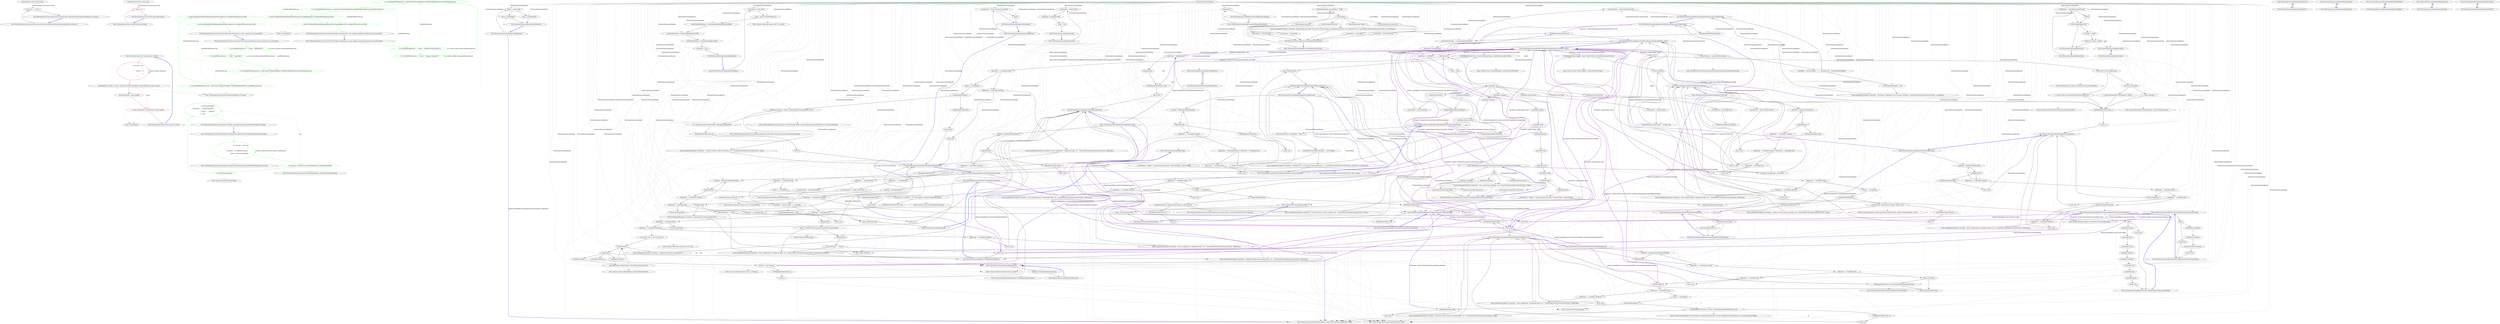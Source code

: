 digraph  {
n14 [label="Newtonsoft.Json.Tests.Issues.Outer", span=""];
n15 [label="Newtonsoft.Json.Tests.Issues.Inner", span=""];
n0 [cluster="Newtonsoft.Json.Tests.Issues.Issue1512.Test()", label="Entry Newtonsoft.Json.Tests.Issues.Issue1512.Test()", span="43-43"];
n1 [cluster="Newtonsoft.Json.Tests.Issues.Issue1512.Test()", color=red, community=0, label="0: var json = @''[\r\n                            {\r\n                                ''''Inners'''': []\r\n                            }\r\n                        ]''", span="45-49"];
n2 [cluster="Newtonsoft.Json.Tests.Issues.Issue1512.Test()", label="ImmutableArray<Outer> result = JsonConvert.DeserializeObject<ImmutableArray<Outer>>(json)", span="50-50"];
n3 [cluster="Newtonsoft.Json.Tests.Issues.Issue1512.Test()", label="Assert.AreEqual(1, result.Length)", span="52-52"];
n6 [cluster="Newtonsoft.Json.JsonConvert.DeserializeObject<T>(string)", label="Entry Newtonsoft.Json.JsonConvert.DeserializeObject<T>(string)", span="703-703"];
n4 [cluster="Newtonsoft.Json.Tests.Issues.Issue1512.Test()", color=red, community=0, label="1: Assert.AreEqual(0, result[0].Inners.Value.Length)", span="53-53"];
n7 [cluster="Unk.AreEqual", label="Entry Unk.AreEqual", span=""];
n5 [cluster="Newtonsoft.Json.Tests.Issues.Issue1512.Test()", label="Exit Newtonsoft.Json.Tests.Issues.Issue1512.Test()", span="43-43"];
n8 [cluster="Newtonsoft.Json.Tests.Issues.Outer.Outer(System.Collections.Immutable.ImmutableArray<string>?)", label="Entry Newtonsoft.Json.Tests.Issues.Outer.Outer(System.Collections.Immutable.ImmutableArray<string>?)", span="59-59"];
n9 [cluster="Newtonsoft.Json.Tests.Issues.Outer.Outer(System.Collections.Immutable.ImmutableArray<string>?)", label="this.Inners = inners", span="61-61"];
n10 [cluster="Newtonsoft.Json.Tests.Issues.Outer.Outer(System.Collections.Immutable.ImmutableArray<string>?)", label="Exit Newtonsoft.Json.Tests.Issues.Outer.Outer(System.Collections.Immutable.ImmutableArray<string>?)", span="59-59"];
n11 [cluster="Newtonsoft.Json.Tests.Issues.Inner.Inner(string)", label="Entry Newtonsoft.Json.Tests.Issues.Inner.Inner(string)", span="69-69"];
n12 [cluster="Newtonsoft.Json.Tests.Issues.Inner.Inner(string)", color=red, community=0, label="1: this.Id = id", span="71-71"];
n13 [cluster="Newtonsoft.Json.Tests.Issues.Inner.Inner(string)", label="Exit Newtonsoft.Json.Tests.Issues.Inner.Inner(string)", span="69-69"];
m0_10 [cluster="Newtonsoft.Json.Tests.Issues.Issue1566.Github_deserialize_pr_state_changes_requested_should_be_case_insensitive()", file="Issue1566.cs", label="Entry Newtonsoft.Json.Tests.Issues.Issue1566.Github_deserialize_pr_state_changes_requested_should_be_case_insensitive()", span="60-60"];
m0_11 [cluster="Newtonsoft.Json.Tests.Issues.Issue1566.Github_deserialize_pr_state_changes_requested_should_be_case_insensitive()", color=green, community=0, file="Issue1566.cs", label="0: var jsonWithUppercase = ''{\''state\'': \''CHANGES_REQUESTED\''}''", span="63-63"];
m0_12 [cluster="Newtonsoft.Json.Tests.Issues.Issue1566.Github_deserialize_pr_state_changes_requested_should_be_case_insensitive()", color=green, community=0, file="Issue1566.cs", label="0: var jsonWithLowercase = ''{\''state\'': \''changes_requested\''}''", span="64-64"];
m0_13 [cluster="Newtonsoft.Json.Tests.Issues.Issue1566.Github_deserialize_pr_state_changes_requested_should_be_case_insensitive()", color=green, community=0, file="Issue1566.cs", label="0: var jsonObjectWithUppercase = JsonConvert.DeserializeObject<GitHubPullRequestReview>(jsonWithUppercase)", span="67-67"];
m0_14 [cluster="Newtonsoft.Json.Tests.Issues.Issue1566.Github_deserialize_pr_state_changes_requested_should_be_case_insensitive()", color=green, community=0, file="Issue1566.cs", label="0: var jsonObjectWithLowercase = JsonConvert.DeserializeObject<GitHubPullRequestReview>(jsonWithLowercase)", span="68-68"];
m0_15 [cluster="Newtonsoft.Json.Tests.Issues.Issue1566.Github_deserialize_pr_state_changes_requested_should_be_case_insensitive()", color=green, community=0, file="Issue1566.cs", label="0: Assert.AreEqual(GitHubPullRequestReviewState.ChangesRequested, jsonObjectWithUppercase.State)", span="71-71"];
m0_16 [cluster="Newtonsoft.Json.Tests.Issues.Issue1566.Github_deserialize_pr_state_changes_requested_should_be_case_insensitive()", color=green, community=0, file="Issue1566.cs", label="1: Assert.AreEqual(GitHubPullRequestReviewState.ChangesRequested, jsonObjectWithLowercase.State)", span="72-72"];
m0_17 [cluster="Newtonsoft.Json.Tests.Issues.Issue1566.Github_deserialize_pr_state_changes_requested_should_be_case_insensitive()", file="Issue1566.cs", label="Exit Newtonsoft.Json.Tests.Issues.Issue1566.Github_deserialize_pr_state_changes_requested_should_be_case_insensitive()", span="60-60"];
m0_0 [cluster="Newtonsoft.Json.Tests.Issues.Issue1566.Github_deserialize_pr_state_should_be_case_insensitive()", file="Issue1566.cs", label="Entry Newtonsoft.Json.Tests.Issues.Issue1566.Github_deserialize_pr_state_should_be_case_insensitive()", span="44-44"];
m0_1 [cluster="Newtonsoft.Json.Tests.Issues.Issue1566.Github_deserialize_pr_state_should_be_case_insensitive()", color=green, community=0, file="Issue1566.cs", label="0: var jsonWithUppercase = ''{\''state\'': \''APPROVED\''}''", span="47-47"];
m0_2 [cluster="Newtonsoft.Json.Tests.Issues.Issue1566.Github_deserialize_pr_state_should_be_case_insensitive()", color=green, community=0, file="Issue1566.cs", label="0: var jsonWithLowercase = ''{\''state\'': \''approved\''}''", span="48-48"];
m0_3 [cluster="Newtonsoft.Json.Tests.Issues.Issue1566.Github_deserialize_pr_state_should_be_case_insensitive()", color=green, community=0, file="Issue1566.cs", label="0: var jsonObjectWithUppercase = JsonConvert.DeserializeObject<GitHubPullRequestReview>(jsonWithUppercase)", span="51-51"];
m0_4 [cluster="Newtonsoft.Json.Tests.Issues.Issue1566.Github_deserialize_pr_state_should_be_case_insensitive()", color=green, community=0, file="Issue1566.cs", label="0: var jsonObjectWithLowercase = JsonConvert.DeserializeObject<GitHubPullRequestReview>(jsonWithLowercase)", span="52-52"];
m0_5 [cluster="Newtonsoft.Json.Tests.Issues.Issue1566.Github_deserialize_pr_state_should_be_case_insensitive()", color=green, community=0, file="Issue1566.cs", label="0: Assert.AreEqual(GitHubPullRequestReviewState.Approved, jsonObjectWithUppercase.State)", span="55-55"];
m0_6 [cluster="Newtonsoft.Json.Tests.Issues.Issue1566.Github_deserialize_pr_state_should_be_case_insensitive()", color=green, community=0, file="Issue1566.cs", label="1: Assert.AreEqual(GitHubPullRequestReviewState.Approved, jsonObjectWithLowercase.State)", span="56-56"];
m0_7 [cluster="Newtonsoft.Json.Tests.Issues.Issue1566.Github_deserialize_pr_state_should_be_case_insensitive()", file="Issue1566.cs", label="Exit Newtonsoft.Json.Tests.Issues.Issue1566.Github_deserialize_pr_state_should_be_case_insensitive()", span="44-44"];
m0_9 [cluster="Unk.AreEqual", file="Issue1566.cs", label="Entry Unk.AreEqual", span=""];
m1_6 [cluster="Newtonsoft.Json.Tests.Documentation.Samples.Serializer.JsonConverterAttributeProperty.User.User()", file="Issue1569.cs", label="Entry Newtonsoft.Json.Tests.Documentation.Samples.Serializer.JsonConverterAttributeProperty.User.User()", span="50-50"];
m1_0 [cluster="Newtonsoft.Json.Tests.Documentation.Samples.Serializer.JsonConverterAttributeProperty.Example()", file="Issue1569.cs", label="Entry Newtonsoft.Json.Tests.Documentation.Samples.Serializer.JsonConverterAttributeProperty.Example()", span="60-60"];
m1_1 [cluster="Newtonsoft.Json.Tests.Documentation.Samples.Serializer.JsonConverterAttributeProperty.Example()", color=green, community=0, file="Issue1569.cs", label="0: User user = new User\r\n            {\r\n                UserName = @''domain\username'',\r\n                Status = UserStatus.Deleted\r\n            }", span="63-67"];
m1_2 [cluster="Newtonsoft.Json.Tests.Documentation.Samples.Serializer.JsonConverterAttributeProperty.Example()", color=green, community=0, file="Issue1569.cs", label="0: string json = JsonConvert.SerializeObject(user, Formatting.Indented)", span="69-69"];
m1_3 [cluster="Newtonsoft.Json.Tests.Documentation.Samples.Serializer.JsonConverterAttributeProperty.Example()", color=green, community=0, file="Issue1569.cs", label="0: Console.WriteLine(json)", span="71-71"];
m1_4 [cluster="Newtonsoft.Json.Tests.Documentation.Samples.Serializer.JsonConverterAttributeProperty.Example()", color=green, community=0, file="Issue1569.cs", label="1: Assert.AreEqual(@''{\r\n  ''''UserName'''': ''''domain\\username'''',\r\n  ''''Status'''': ''''Deleted''''\r\n}'', json)", span="78-81"];
m1_5 [cluster="Newtonsoft.Json.Tests.Documentation.Samples.Serializer.JsonConverterAttributeProperty.Example()", file="Issue1569.cs", label="Exit Newtonsoft.Json.Tests.Documentation.Samples.Serializer.JsonConverterAttributeProperty.Example()", span="60-60"];
m1_7 [cluster="Newtonsoft.Json.JsonConvert.SerializeObject(object, Newtonsoft.Json.Formatting)", file="Issue1569.cs", label="Entry Newtonsoft.Json.JsonConvert.SerializeObject(object, Newtonsoft.Json.Formatting)", span="525-525"];
m1_8 [cluster="System.Console.WriteLine(string)", file="Issue1569.cs", label="Entry System.Console.WriteLine(string)", span="0-0"];
m4_25 [cluster="Newtonsoft.Json.JsonPosition.JsonPosition(Newtonsoft.Json.JsonContainerType)", file="JsonWriter.cs", label="Entry Newtonsoft.Json.JsonPosition.JsonPosition(Newtonsoft.Json.JsonContainerType)", span="48-48"];
m4_162 [cluster="System.Convert.ToDecimal(object, System.IFormatProvider)", file="JsonWriter.cs", label="Entry System.Convert.ToDecimal(object, System.IFormatProvider)", span="0-0"];
m4_191 [cluster="int.TryParse(string, System.Globalization.NumberStyles, System.IFormatProvider, out int)", file="JsonWriter.cs", label="Entry int.TryParse(string, System.Globalization.NumberStyles, System.IFormatProvider, out int)", span="0-0"];
m4_0 [cluster="Newtonsoft.Json.JsonReader.GetPosition(int)", file="JsonWriter.cs", label="Entry Newtonsoft.Json.JsonReader.GetPosition(int)", span="258-258"];
m4_1 [cluster="Newtonsoft.Json.JsonReader.GetPosition(int)", file="JsonWriter.cs", label="depth < _stack.Count", span="260-260"];
m4_2 [cluster="Newtonsoft.Json.JsonReader.GetPosition(int)", file="JsonWriter.cs", label="return _stack[depth];", span="261-261"];
m4_3 [cluster="Newtonsoft.Json.JsonReader.GetPosition(int)", file="JsonWriter.cs", label="return _currentPosition;", span="263-263"];
m4_4 [cluster="Newtonsoft.Json.JsonReader.GetPosition(int)", file="JsonWriter.cs", label="Exit Newtonsoft.Json.JsonReader.GetPosition(int)", span="258-258"];
m4_48 [cluster="Newtonsoft.Json.JsonReader.ReadAsInt32()", file="JsonWriter.cs", label="Entry Newtonsoft.Json.JsonReader.ReadAsInt32()", span="338-338"];
m4_49 [cluster="Newtonsoft.Json.JsonReader.ReadAsInt32()", file="JsonWriter.cs", label="Exit Newtonsoft.Json.JsonReader.ReadAsInt32()", span="338-338"];
m4_95 [cluster="Newtonsoft.Json.JsonReader.ReadAsBytesInternal()", file="JsonWriter.cs", label="Entry Newtonsoft.Json.JsonReader.ReadAsBytesInternal()", span="430-430"];
m4_96 [cluster="Newtonsoft.Json.JsonReader.ReadAsBytesInternal()", file="JsonWriter.cs", label="_readType = ReadType.ReadAsBytes", span="432-432"];
m4_97 [cluster="Newtonsoft.Json.JsonReader.ReadAsBytesInternal()", file="JsonWriter.cs", label="!ReadInternal()", span="436-436"];
m4_98 [cluster="Newtonsoft.Json.JsonReader.ReadAsBytesInternal()", file="JsonWriter.cs", label="SetToken(JsonToken.None)", span="438-438"];
m4_100 [cluster="Newtonsoft.Json.JsonReader.ReadAsBytesInternal()", file="JsonWriter.cs", label="TokenType == JsonToken.Comment", span="441-441"];
m4_99 [cluster="Newtonsoft.Json.JsonReader.ReadAsBytesInternal()", file="JsonWriter.cs", label="return null;", span="439-439"];
m4_101 [cluster="Newtonsoft.Json.JsonReader.ReadAsBytesInternal()", file="JsonWriter.cs", label="IsWrappedInTypeObject()", span="443-443"];
m4_102 [cluster="Newtonsoft.Json.JsonReader.ReadAsBytesInternal()", file="JsonWriter.cs", label="byte[] data = ReadAsBytes()", span="445-445"];
m4_106 [cluster="Newtonsoft.Json.JsonReader.ReadAsBytesInternal()", file="JsonWriter.cs", label="TokenType == JsonToken.String", span="452-452"];
m4_103 [cluster="Newtonsoft.Json.JsonReader.ReadAsBytesInternal()", file="JsonWriter.cs", label="ReadInternal()", span="446-446"];
m4_104 [cluster="Newtonsoft.Json.JsonReader.ReadAsBytesInternal()", file="JsonWriter.cs", label="SetToken(JsonToken.Bytes, data)", span="447-447"];
m4_105 [cluster="Newtonsoft.Json.JsonReader.ReadAsBytesInternal()", file="JsonWriter.cs", label="return data;", span="448-448"];
m4_107 [cluster="Newtonsoft.Json.JsonReader.ReadAsBytesInternal()", file="JsonWriter.cs", label="string s = (string)Value", span="454-454"];
m4_110 [cluster="Newtonsoft.Json.JsonReader.ReadAsBytesInternal()", file="JsonWriter.cs", label="TokenType == JsonToken.Null", span="459-459"];
m4_108 [cluster="Newtonsoft.Json.JsonReader.ReadAsBytesInternal()", file="JsonWriter.cs", label="byte[] data = (s.Length == 0) ? new byte[0] : Convert.FromBase64String(s)", span="455-455"];
m4_109 [cluster="Newtonsoft.Json.JsonReader.ReadAsBytesInternal()", file="JsonWriter.cs", label="SetToken(JsonToken.Bytes, data)", span="456-456"];
m4_111 [cluster="Newtonsoft.Json.JsonReader.ReadAsBytesInternal()", file="JsonWriter.cs", label="return null;", span="460-460"];
m4_112 [cluster="Newtonsoft.Json.JsonReader.ReadAsBytesInternal()", file="JsonWriter.cs", label="TokenType == JsonToken.Bytes", span="462-462"];
m4_113 [cluster="Newtonsoft.Json.JsonReader.ReadAsBytesInternal()", file="JsonWriter.cs", label="return (byte[])Value;", span="463-463"];
m4_114 [cluster="Newtonsoft.Json.JsonReader.ReadAsBytesInternal()", file="JsonWriter.cs", label="TokenType == JsonToken.StartArray", span="465-465"];
m4_115 [cluster="Newtonsoft.Json.JsonReader.ReadAsBytesInternal()", file="JsonWriter.cs", label="List<byte> data = new List<byte>()", span="467-467"];
m4_127 [cluster="Newtonsoft.Json.JsonReader.ReadAsBytesInternal()", file="JsonWriter.cs", label="TokenType == JsonToken.EndArray", span="491-491"];
m4_116 [cluster="Newtonsoft.Json.JsonReader.ReadAsBytesInternal()", file="JsonWriter.cs", label="ReadInternal()", span="469-469"];
m4_119 [cluster="Newtonsoft.Json.JsonReader.ReadAsBytesInternal()", file="JsonWriter.cs", label="data.Add(Convert.ToByte(Value, CultureInfo.InvariantCulture))", span="474-474"];
m4_121 [cluster="Newtonsoft.Json.JsonReader.ReadAsBytesInternal()", file="JsonWriter.cs", label="byte[] d = data.ToArray()", span="477-477"];
m4_117 [cluster="Newtonsoft.Json.JsonReader.ReadAsBytesInternal()", file="JsonWriter.cs", label=TokenType, span="471-471"];
m4_126 [cluster="Newtonsoft.Json.JsonReader.ReadAsBytesInternal()", file="JsonWriter.cs", label="throw JsonReaderException.Create(this, ''Unexpected end when reading bytes.'');", span="488-488"];
m4_118 [cluster="Newtonsoft.Json.JsonReader.ReadAsBytesInternal()", file="JsonWriter.cs", label="JsonToken.Integer", span="473-473"];
m4_120 [cluster="Newtonsoft.Json.JsonReader.ReadAsBytesInternal()", file="JsonWriter.cs", label="JsonToken.EndArray", span="476-476"];
m4_124 [cluster="Newtonsoft.Json.JsonReader.ReadAsBytesInternal()", file="JsonWriter.cs", label="JsonToken.Comment", span="480-480"];
m4_125 [cluster="Newtonsoft.Json.JsonReader.ReadAsBytesInternal()", file="JsonWriter.cs", label="throw JsonReaderException.Create(this, ''Unexpected token when reading bytes: {0}.''.FormatWith(CultureInfo.InvariantCulture, TokenType));", span="484-484"];
m4_122 [cluster="Newtonsoft.Json.JsonReader.ReadAsBytesInternal()", file="JsonWriter.cs", label="SetToken(JsonToken.Bytes, d)", span="478-478"];
m4_123 [cluster="Newtonsoft.Json.JsonReader.ReadAsBytesInternal()", file="JsonWriter.cs", label="return d;", span="479-479"];
m4_128 [cluster="Newtonsoft.Json.JsonReader.ReadAsBytesInternal()", file="JsonWriter.cs", label="return null;", span="492-492"];
m4_129 [cluster="Newtonsoft.Json.JsonReader.ReadAsBytesInternal()", file="JsonWriter.cs", label="throw JsonReaderException.Create(this, ''Error reading bytes. Unexpected token: {0}.''.FormatWith(CultureInfo.InvariantCulture, TokenType));", span="494-494"];
m4_130 [cluster="Newtonsoft.Json.JsonReader.ReadAsBytesInternal()", file="JsonWriter.cs", label="Exit Newtonsoft.Json.JsonReader.ReadAsBytesInternal()", span="430-430"];
m4_132 [cluster="System.Convert.FromBase64String(string)", file="JsonWriter.cs", label="Entry System.Convert.FromBase64String(string)", span="0-0"];
m4_92 [cluster="Newtonsoft.Json.JsonReader.SetToken(Newtonsoft.Json.JsonToken, object)", file="JsonWriter.cs", label="Entry Newtonsoft.Json.JsonReader.SetToken(Newtonsoft.Json.JsonToken, object)", span="748-748"];
m4_273 [cluster="Newtonsoft.Json.JsonReader.SetToken(Newtonsoft.Json.JsonToken, object)", file="JsonWriter.cs", label="_tokenType = newToken", span="750-750"];
m4_274 [cluster="Newtonsoft.Json.JsonReader.SetToken(Newtonsoft.Json.JsonToken, object)", file="JsonWriter.cs", label="_value = value", span="751-751"];
m4_275 [cluster="Newtonsoft.Json.JsonReader.SetToken(Newtonsoft.Json.JsonToken, object)", file="JsonWriter.cs", label=newToken, span="753-753"];
m4_293 [cluster="Newtonsoft.Json.JsonReader.SetToken(Newtonsoft.Json.JsonToken, object)", file="JsonWriter.cs", label="_currentPosition.PropertyName = (string) value", span="779-779"];
m4_276 [cluster="Newtonsoft.Json.JsonReader.SetToken(Newtonsoft.Json.JsonToken, object)", file="JsonWriter.cs", label="JsonToken.StartObject", span="755-755"];
m4_279 [cluster="Newtonsoft.Json.JsonReader.SetToken(Newtonsoft.Json.JsonToken, object)", file="JsonWriter.cs", label="JsonToken.StartArray", span="759-759"];
m4_282 [cluster="Newtonsoft.Json.JsonReader.SetToken(Newtonsoft.Json.JsonToken, object)", file="JsonWriter.cs", label="JsonToken.StartConstructor", span="763-763"];
m4_285 [cluster="Newtonsoft.Json.JsonReader.SetToken(Newtonsoft.Json.JsonToken, object)", file="JsonWriter.cs", label="JsonToken.EndObject", span="767-767"];
m4_287 [cluster="Newtonsoft.Json.JsonReader.SetToken(Newtonsoft.Json.JsonToken, object)", file="JsonWriter.cs", label="JsonToken.EndArray", span="770-770"];
m4_289 [cluster="Newtonsoft.Json.JsonReader.SetToken(Newtonsoft.Json.JsonToken, object)", file="JsonWriter.cs", label="JsonToken.EndConstructor", span="773-773"];
m4_291 [cluster="Newtonsoft.Json.JsonReader.SetToken(Newtonsoft.Json.JsonToken, object)", file="JsonWriter.cs", label="JsonToken.PropertyName", span="776-776"];
m4_294 [cluster="Newtonsoft.Json.JsonReader.SetToken(Newtonsoft.Json.JsonToken, object)", file="JsonWriter.cs", label="JsonToken.Undefined", span="781-781"];
m4_277 [cluster="Newtonsoft.Json.JsonReader.SetToken(Newtonsoft.Json.JsonToken, object)", file="JsonWriter.cs", label="_currentState = State.ObjectStart", span="756-756"];
m4_278 [cluster="Newtonsoft.Json.JsonReader.SetToken(Newtonsoft.Json.JsonToken, object)", file="JsonWriter.cs", label="Push(JsonContainerType.Object)", span="757-757"];
m4_280 [cluster="Newtonsoft.Json.JsonReader.SetToken(Newtonsoft.Json.JsonToken, object)", file="JsonWriter.cs", label="_currentState = State.ArrayStart", span="760-760"];
m4_281 [cluster="Newtonsoft.Json.JsonReader.SetToken(Newtonsoft.Json.JsonToken, object)", file="JsonWriter.cs", label="Push(JsonContainerType.Array)", span="761-761"];
m4_283 [cluster="Newtonsoft.Json.JsonReader.SetToken(Newtonsoft.Json.JsonToken, object)", file="JsonWriter.cs", label="_currentState = State.ConstructorStart", span="764-764"];
m4_284 [cluster="Newtonsoft.Json.JsonReader.SetToken(Newtonsoft.Json.JsonToken, object)", file="JsonWriter.cs", label="Push(JsonContainerType.Constructor)", span="765-765"];
m4_286 [cluster="Newtonsoft.Json.JsonReader.SetToken(Newtonsoft.Json.JsonToken, object)", file="JsonWriter.cs", label="ValidateEnd(JsonToken.EndObject)", span="768-768"];
m4_288 [cluster="Newtonsoft.Json.JsonReader.SetToken(Newtonsoft.Json.JsonToken, object)", file="JsonWriter.cs", label="ValidateEnd(JsonToken.EndArray)", span="771-771"];
m4_290 [cluster="Newtonsoft.Json.JsonReader.SetToken(Newtonsoft.Json.JsonToken, object)", file="JsonWriter.cs", label="ValidateEnd(JsonToken.EndConstructor)", span="774-774"];
m4_292 [cluster="Newtonsoft.Json.JsonReader.SetToken(Newtonsoft.Json.JsonToken, object)", file="JsonWriter.cs", label="_currentState = State.Property", span="777-777"];
m4_295 [cluster="Newtonsoft.Json.JsonReader.SetToken(Newtonsoft.Json.JsonToken, object)", file="JsonWriter.cs", label="JsonToken.Integer", span="782-782"];
m4_296 [cluster="Newtonsoft.Json.JsonReader.SetToken(Newtonsoft.Json.JsonToken, object)", file="JsonWriter.cs", label="JsonToken.Float", span="783-783"];
m4_297 [cluster="Newtonsoft.Json.JsonReader.SetToken(Newtonsoft.Json.JsonToken, object)", file="JsonWriter.cs", label="JsonToken.Boolean", span="784-784"];
m4_298 [cluster="Newtonsoft.Json.JsonReader.SetToken(Newtonsoft.Json.JsonToken, object)", file="JsonWriter.cs", label="JsonToken.Null", span="785-785"];
m4_299 [cluster="Newtonsoft.Json.JsonReader.SetToken(Newtonsoft.Json.JsonToken, object)", file="JsonWriter.cs", label="JsonToken.Date", span="786-786"];
m4_300 [cluster="Newtonsoft.Json.JsonReader.SetToken(Newtonsoft.Json.JsonToken, object)", file="JsonWriter.cs", label="JsonToken.String", span="787-787"];
m4_301 [cluster="Newtonsoft.Json.JsonReader.SetToken(Newtonsoft.Json.JsonToken, object)", file="JsonWriter.cs", label="JsonToken.Raw", span="788-788"];
m4_302 [cluster="Newtonsoft.Json.JsonReader.SetToken(Newtonsoft.Json.JsonToken, object)", file="JsonWriter.cs", label="JsonToken.Bytes", span="789-789"];
m4_303 [cluster="Newtonsoft.Json.JsonReader.SetToken(Newtonsoft.Json.JsonToken, object)", file="JsonWriter.cs", label="_currentState = (Peek() != JsonContainerType.None) ? State.PostValue : State.Finished", span="790-790"];
m4_304 [cluster="Newtonsoft.Json.JsonReader.SetToken(Newtonsoft.Json.JsonToken, object)", file="JsonWriter.cs", label="UpdateScopeWithFinishedValue()", span="792-792"];
m4_305 [cluster="Newtonsoft.Json.JsonReader.SetToken(Newtonsoft.Json.JsonToken, object)", file="JsonWriter.cs", label="Exit Newtonsoft.Json.JsonReader.SetToken(Newtonsoft.Json.JsonToken, object)", span="748-748"];
m4_13 [cluster="System.Collections.Generic.List<T>.List(int)", file="JsonWriter.cs", label="Entry System.Collections.Generic.List<T>.List(int)", span="0-0"];
m4_94 [cluster="System.DateTimeOffset.TryParse(string, System.IFormatProvider, System.Globalization.DateTimeStyles, out System.DateTimeOffset)", file="JsonWriter.cs", label="Entry System.DateTimeOffset.TryParse(string, System.IFormatProvider, System.Globalization.DateTimeStyles, out System.DateTimeOffset)", span="0-0"];
m4_248 [cluster="Newtonsoft.Json.JsonConvert.EnsureDateTime(System.DateTime, Newtonsoft.Json.DateTimeZoneHandling)", file="JsonWriter.cs", label="Entry Newtonsoft.Json.JsonConvert.EnsureDateTime(System.DateTime, Newtonsoft.Json.DateTimeZoneHandling)", span="122-122"];
m4_46 [cluster="Newtonsoft.Json.JsonReader.Read()", file="JsonWriter.cs", label="Entry Newtonsoft.Json.JsonReader.Read()", span="332-332"];
m4_47 [cluster="Newtonsoft.Json.JsonReader.Read()", file="JsonWriter.cs", label="Exit Newtonsoft.Json.JsonReader.Read()", span="332-332"];
m4_133 [cluster="System.Collections.Generic.List<T>.List()", file="JsonWriter.cs", label="Entry System.Collections.Generic.List<T>.List()", span="0-0"];
m4_42 [cluster="Newtonsoft.Json.JsonPosition.JsonPosition()", file="JsonWriter.cs", label="Entry Newtonsoft.Json.JsonPosition.JsonPosition()", span="41-41"];
m4_247 [cluster="System.DateTime.TryParse(string, System.IFormatProvider, System.Globalization.DateTimeStyles, out System.DateTime)", file="JsonWriter.cs", label="Entry System.DateTime.TryParse(string, System.IFormatProvider, System.Globalization.DateTimeStyles, out System.DateTime)", span="0-0"];
m4_41 [cluster="System.Collections.Generic.List<T>.RemoveAt(int)", file="JsonWriter.cs", label="Entry System.Collections.Generic.List<T>.RemoveAt(int)", span="0-0"];
m4_5 [cluster="Newtonsoft.Json.JsonReader.JsonReader()", file="JsonWriter.cs", label="Entry Newtonsoft.Json.JsonReader.JsonReader()", span="269-269"];
m4_6 [cluster="Newtonsoft.Json.JsonReader.JsonReader()", file="JsonWriter.cs", label="_currentState = State.Start", span="271-271"];
m4_7 [cluster="Newtonsoft.Json.JsonReader.JsonReader()", file="JsonWriter.cs", label="_stack = new List<JsonPosition>(4)", span="272-272"];
m4_8 [cluster="Newtonsoft.Json.JsonReader.JsonReader()", file="JsonWriter.cs", label="_dateTimeZoneHandling = DateTimeZoneHandling.RoundtripKind", span="273-273"];
m4_9 [cluster="Newtonsoft.Json.JsonReader.JsonReader()", file="JsonWriter.cs", label="_dateParseHandling = DateParseHandling.DateTime", span="274-274"];
m4_10 [cluster="Newtonsoft.Json.JsonReader.JsonReader()", file="JsonWriter.cs", label="_floatParseHandling = FloatParseHandling.Double", span="275-275"];
m4_11 [cluster="Newtonsoft.Json.JsonReader.JsonReader()", file="JsonWriter.cs", label="CloseInput = true", span="277-277"];
m4_12 [cluster="Newtonsoft.Json.JsonReader.JsonReader()", file="JsonWriter.cs", label="Exit Newtonsoft.Json.JsonReader.JsonReader()", span="269-269"];
m4_90 [cluster="Newtonsoft.Json.JsonReader.SetToken(Newtonsoft.Json.JsonToken)", file="JsonWriter.cs", label="Entry Newtonsoft.Json.JsonReader.SetToken(Newtonsoft.Json.JsonToken)", span="738-738"];
m4_271 [cluster="Newtonsoft.Json.JsonReader.SetToken(Newtonsoft.Json.JsonToken)", file="JsonWriter.cs", label="SetToken(newToken, null)", span="740-740"];
m4_272 [cluster="Newtonsoft.Json.JsonReader.SetToken(Newtonsoft.Json.JsonToken)", file="JsonWriter.cs", label="Exit Newtonsoft.Json.JsonReader.SetToken(Newtonsoft.Json.JsonToken)", span="738-738"];
m4_315 [cluster="Newtonsoft.Json.JsonReader.GetTypeForCloseToken(Newtonsoft.Json.JsonToken)", file="JsonWriter.cs", label="Entry Newtonsoft.Json.JsonReader.GetTypeForCloseToken(Newtonsoft.Json.JsonToken)", span="870-870"];
m4_349 [cluster="Newtonsoft.Json.JsonReader.GetTypeForCloseToken(Newtonsoft.Json.JsonToken)", file="JsonWriter.cs", label=token, span="872-872"];
m4_356 [cluster="Newtonsoft.Json.JsonReader.GetTypeForCloseToken(Newtonsoft.Json.JsonToken)", file="JsonWriter.cs", label="throw JsonReaderException.Create(this, ''Not a valid close JsonToken: {0}''.FormatWith(CultureInfo.InvariantCulture, token));", span="881-881"];
m4_350 [cluster="Newtonsoft.Json.JsonReader.GetTypeForCloseToken(Newtonsoft.Json.JsonToken)", file="JsonWriter.cs", label="JsonToken.EndObject", span="874-874"];
m4_352 [cluster="Newtonsoft.Json.JsonReader.GetTypeForCloseToken(Newtonsoft.Json.JsonToken)", file="JsonWriter.cs", label="JsonToken.EndArray", span="876-876"];
m4_354 [cluster="Newtonsoft.Json.JsonReader.GetTypeForCloseToken(Newtonsoft.Json.JsonToken)", file="JsonWriter.cs", label="JsonToken.EndConstructor", span="878-878"];
m4_351 [cluster="Newtonsoft.Json.JsonReader.GetTypeForCloseToken(Newtonsoft.Json.JsonToken)", file="JsonWriter.cs", label="return JsonContainerType.Object;", span="875-875"];
m4_353 [cluster="Newtonsoft.Json.JsonReader.GetTypeForCloseToken(Newtonsoft.Json.JsonToken)", file="JsonWriter.cs", label="return JsonContainerType.Array;", span="877-877"];
m4_355 [cluster="Newtonsoft.Json.JsonReader.GetTypeForCloseToken(Newtonsoft.Json.JsonToken)", file="JsonWriter.cs", label="return JsonContainerType.Constructor;", span="879-879"];
m4_357 [cluster="Newtonsoft.Json.JsonReader.GetTypeForCloseToken(Newtonsoft.Json.JsonToken)", file="JsonWriter.cs", label="Exit Newtonsoft.Json.JsonReader.GetTypeForCloseToken(Newtonsoft.Json.JsonToken)", span="870-870"];
m4_91 [cluster="System.DateTimeOffset.DateTimeOffset(System.DateTime)", file="JsonWriter.cs", label="Entry System.DateTimeOffset.DateTimeOffset(System.DateTime)", span="0-0"];
m4_222 [cluster="Newtonsoft.Json.JsonReader.ReadAsDateTimeInternal()", file="JsonWriter.cs", label="Entry Newtonsoft.Json.JsonReader.ReadAsDateTimeInternal()", span="641-641"];
m4_223 [cluster="Newtonsoft.Json.JsonReader.ReadAsDateTimeInternal()", file="JsonWriter.cs", label="_readType = ReadType.ReadAsDateTime", span="643-643"];
m4_224 [cluster="Newtonsoft.Json.JsonReader.ReadAsDateTimeInternal()", file="JsonWriter.cs", label="!ReadInternal()", span="647-647"];
m4_225 [cluster="Newtonsoft.Json.JsonReader.ReadAsDateTimeInternal()", file="JsonWriter.cs", label="SetToken(JsonToken.None)", span="649-649"];
m4_227 [cluster="Newtonsoft.Json.JsonReader.ReadAsDateTimeInternal()", file="JsonWriter.cs", label="TokenType == JsonToken.Comment", span="652-652"];
m4_226 [cluster="Newtonsoft.Json.JsonReader.ReadAsDateTimeInternal()", file="JsonWriter.cs", label="return null;", span="650-650"];
m4_228 [cluster="Newtonsoft.Json.JsonReader.ReadAsDateTimeInternal()", file="JsonWriter.cs", label="TokenType == JsonToken.Date", span="654-654"];
m4_229 [cluster="Newtonsoft.Json.JsonReader.ReadAsDateTimeInternal()", file="JsonWriter.cs", label="return (DateTime)Value;", span="655-655"];
m4_230 [cluster="Newtonsoft.Json.JsonReader.ReadAsDateTimeInternal()", file="JsonWriter.cs", label="TokenType == JsonToken.Null", span="657-657"];
m4_231 [cluster="Newtonsoft.Json.JsonReader.ReadAsDateTimeInternal()", file="JsonWriter.cs", label="return null;", span="658-658"];
m4_232 [cluster="Newtonsoft.Json.JsonReader.ReadAsDateTimeInternal()", file="JsonWriter.cs", label="DateTime dt", span="660-660"];
m4_233 [cluster="Newtonsoft.Json.JsonReader.ReadAsDateTimeInternal()", file="JsonWriter.cs", label="TokenType == JsonToken.String", span="661-661"];
m4_234 [cluster="Newtonsoft.Json.JsonReader.ReadAsDateTimeInternal()", file="JsonWriter.cs", label="string s = (string)Value", span="663-663"];
m4_243 [cluster="Newtonsoft.Json.JsonReader.ReadAsDateTimeInternal()", file="JsonWriter.cs", label="TokenType == JsonToken.EndArray", span="682-682"];
m4_235 [cluster="Newtonsoft.Json.JsonReader.ReadAsDateTimeInternal()", file="JsonWriter.cs", label="string.IsNullOrEmpty(s)", span="664-664"];
m4_238 [cluster="Newtonsoft.Json.JsonReader.ReadAsDateTimeInternal()", file="JsonWriter.cs", label="DateTime.TryParse(s, Culture, DateTimeStyles.RoundtripKind, out dt)", span="670-670"];
m4_236 [cluster="Newtonsoft.Json.JsonReader.ReadAsDateTimeInternal()", file="JsonWriter.cs", label="SetToken(JsonToken.Null)", span="666-666"];
m4_237 [cluster="Newtonsoft.Json.JsonReader.ReadAsDateTimeInternal()", file="JsonWriter.cs", label="return null;", span="667-667"];
m4_239 [cluster="Newtonsoft.Json.JsonReader.ReadAsDateTimeInternal()", file="JsonWriter.cs", label="dt = JsonConvert.EnsureDateTime(dt, DateTimeZoneHandling)", span="672-672"];
m4_242 [cluster="Newtonsoft.Json.JsonReader.ReadAsDateTimeInternal()", file="JsonWriter.cs", label="throw JsonReaderException.Create(this, ''Could not convert string to DateTime: {0}.''.FormatWith(CultureInfo.InvariantCulture, Value));", span="678-678"];
m4_240 [cluster="Newtonsoft.Json.JsonReader.ReadAsDateTimeInternal()", file="JsonWriter.cs", label="SetToken(JsonToken.Date, dt)", span="673-673"];
m4_241 [cluster="Newtonsoft.Json.JsonReader.ReadAsDateTimeInternal()", file="JsonWriter.cs", label="return dt;", span="674-674"];
m4_244 [cluster="Newtonsoft.Json.JsonReader.ReadAsDateTimeInternal()", file="JsonWriter.cs", label="return null;", span="683-683"];
m4_245 [cluster="Newtonsoft.Json.JsonReader.ReadAsDateTimeInternal()", file="JsonWriter.cs", label="throw JsonReaderException.Create(this, ''Error reading date. Unexpected token: {0}.''.FormatWith(CultureInfo.InvariantCulture, TokenType));", span="685-685"];
m4_246 [cluster="Newtonsoft.Json.JsonReader.ReadAsDateTimeInternal()", file="JsonWriter.cs", label="Exit Newtonsoft.Json.JsonReader.ReadAsDateTimeInternal()", span="641-641"];
m4_43 [cluster="Newtonsoft.Json.JsonReader.Peek()", file="JsonWriter.cs", label="Entry Newtonsoft.Json.JsonReader.Peek()", span="323-323"];
m4_44 [cluster="Newtonsoft.Json.JsonReader.Peek()", file="JsonWriter.cs", label="return _currentPosition.Type;", span="325-325"];
m4_45 [cluster="Newtonsoft.Json.JsonReader.Peek()", file="JsonWriter.cs", label="Exit Newtonsoft.Json.JsonReader.Peek()", span="323-323"];
m4_365 [cluster="Newtonsoft.Json.JsonReader.Close()", file="JsonWriter.cs", label="Entry Newtonsoft.Json.JsonReader.Close()", span="906-906"];
m4_366 [cluster="Newtonsoft.Json.JsonReader.Close()", file="JsonWriter.cs", label="_currentState = State.Closed", span="908-908"];
m4_367 [cluster="Newtonsoft.Json.JsonReader.Close()", file="JsonWriter.cs", label="_tokenType = JsonToken.None", span="909-909"];
m4_368 [cluster="Newtonsoft.Json.JsonReader.Close()", file="JsonWriter.cs", label="_value = null", span="910-910"];
m4_369 [cluster="Newtonsoft.Json.JsonReader.Close()", file="JsonWriter.cs", label="Exit Newtonsoft.Json.JsonReader.Close()", span="906-906"];
m4_216 [cluster="Newtonsoft.Json.JsonReader.IsPrimitiveToken(Newtonsoft.Json.JsonToken)", file="JsonWriter.cs", label="Entry Newtonsoft.Json.JsonReader.IsPrimitiveToken(Newtonsoft.Json.JsonToken)", span="839-839"];
m4_330 [cluster="Newtonsoft.Json.JsonReader.IsPrimitiveToken(Newtonsoft.Json.JsonToken)", file="JsonWriter.cs", label=token, span="841-841"];
m4_331 [cluster="Newtonsoft.Json.JsonReader.IsPrimitiveToken(Newtonsoft.Json.JsonToken)", file="JsonWriter.cs", label="JsonToken.Integer", span="843-843"];
m4_340 [cluster="Newtonsoft.Json.JsonReader.IsPrimitiveToken(Newtonsoft.Json.JsonToken)", file="JsonWriter.cs", label="return false;", span="853-853"];
m4_332 [cluster="Newtonsoft.Json.JsonReader.IsPrimitiveToken(Newtonsoft.Json.JsonToken)", file="JsonWriter.cs", label="JsonToken.Float", span="844-844"];
m4_333 [cluster="Newtonsoft.Json.JsonReader.IsPrimitiveToken(Newtonsoft.Json.JsonToken)", file="JsonWriter.cs", label="JsonToken.String", span="845-845"];
m4_334 [cluster="Newtonsoft.Json.JsonReader.IsPrimitiveToken(Newtonsoft.Json.JsonToken)", file="JsonWriter.cs", label="JsonToken.Boolean", span="846-846"];
m4_335 [cluster="Newtonsoft.Json.JsonReader.IsPrimitiveToken(Newtonsoft.Json.JsonToken)", file="JsonWriter.cs", label="JsonToken.Undefined", span="847-847"];
m4_336 [cluster="Newtonsoft.Json.JsonReader.IsPrimitiveToken(Newtonsoft.Json.JsonToken)", file="JsonWriter.cs", label="JsonToken.Null", span="848-848"];
m4_337 [cluster="Newtonsoft.Json.JsonReader.IsPrimitiveToken(Newtonsoft.Json.JsonToken)", file="JsonWriter.cs", label="JsonToken.Date", span="849-849"];
m4_338 [cluster="Newtonsoft.Json.JsonReader.IsPrimitiveToken(Newtonsoft.Json.JsonToken)", file="JsonWriter.cs", label="JsonToken.Bytes", span="850-850"];
m4_339 [cluster="Newtonsoft.Json.JsonReader.IsPrimitiveToken(Newtonsoft.Json.JsonToken)", file="JsonWriter.cs", label="return true;", span="851-851"];
m4_341 [cluster="Newtonsoft.Json.JsonReader.IsPrimitiveToken(Newtonsoft.Json.JsonToken)", file="JsonWriter.cs", label="Exit Newtonsoft.Json.JsonReader.IsPrimitiveToken(Newtonsoft.Json.JsonToken)", span="839-839"];
m4_54 [cluster="Newtonsoft.Json.JsonReader.ReadAsDecimal()", file="JsonWriter.cs", label="Entry Newtonsoft.Json.JsonReader.ReadAsDecimal()", span="356-356"];
m4_55 [cluster="Newtonsoft.Json.JsonReader.ReadAsDecimal()", file="JsonWriter.cs", label="Exit Newtonsoft.Json.JsonReader.ReadAsDecimal()", span="356-356"];
m4_306 [cluster="Newtonsoft.Json.JsonReader.ValidateEnd(Newtonsoft.Json.JsonToken)", file="JsonWriter.cs", label="Entry Newtonsoft.Json.JsonReader.ValidateEnd(Newtonsoft.Json.JsonToken)", span="803-803"];
m4_310 [cluster="Newtonsoft.Json.JsonReader.ValidateEnd(Newtonsoft.Json.JsonToken)", file="JsonWriter.cs", label="JsonContainerType currentObject = Pop()", span="805-805"];
m4_311 [cluster="Newtonsoft.Json.JsonReader.ValidateEnd(Newtonsoft.Json.JsonToken)", file="JsonWriter.cs", label="GetTypeForCloseToken(endToken) != currentObject", span="807-807"];
m4_312 [cluster="Newtonsoft.Json.JsonReader.ValidateEnd(Newtonsoft.Json.JsonToken)", file="JsonWriter.cs", label="throw JsonReaderException.Create(this, ''JsonToken {0} is not valid for closing JsonType {1}.''.FormatWith(CultureInfo.InvariantCulture, endToken, currentObject));", span="808-808"];
m4_313 [cluster="Newtonsoft.Json.JsonReader.ValidateEnd(Newtonsoft.Json.JsonToken)", file="JsonWriter.cs", label="_currentState = (Peek() != JsonContainerType.None) ? State.PostValue : State.Finished", span="810-810"];
m4_314 [cluster="Newtonsoft.Json.JsonReader.ValidateEnd(Newtonsoft.Json.JsonToken)", file="JsonWriter.cs", label="Exit Newtonsoft.Json.JsonReader.ValidateEnd(Newtonsoft.Json.JsonToken)", span="803-803"];
m4_26 [cluster="System.Collections.Generic.List<T>.Add(T)", file="JsonWriter.cs", label="Entry System.Collections.Generic.List<T>.Add(T)", span="0-0"];
m4_221 [cluster="object.ToString()", file="JsonWriter.cs", label="Entry object.ToString()", span="0-0"];
m4_219 [cluster="System.IConvertible.ToString(System.IFormatProvider)", file="JsonWriter.cs", label="Entry System.IConvertible.ToString(System.IFormatProvider)", span="0-0"];
m4_52 [cluster="Newtonsoft.Json.JsonReader.ReadAsBytes()", file="JsonWriter.cs", label="Entry Newtonsoft.Json.JsonReader.ReadAsBytes()", span="350-350"];
m4_53 [cluster="Newtonsoft.Json.JsonReader.ReadAsBytes()", file="JsonWriter.cs", label="Exit Newtonsoft.Json.JsonReader.ReadAsBytes()", span="350-350"];
m4_60 [cluster="Newtonsoft.Json.JsonReader.ReadInternal()", file="JsonWriter.cs", label="Entry Newtonsoft.Json.JsonReader.ReadInternal()", span="372-372"];
m4_61 [cluster="Newtonsoft.Json.JsonReader.ReadInternal()", file="JsonWriter.cs", label="throw new NotImplementedException();", span="374-374"];
m4_62 [cluster="Newtonsoft.Json.JsonReader.ReadInternal()", file="JsonWriter.cs", label="Exit Newtonsoft.Json.JsonReader.ReadInternal()", span="372-372"];
m4_136 [cluster="Newtonsoft.Json.JsonReader.ReadAsDecimalInternal()", file="JsonWriter.cs", label="Entry Newtonsoft.Json.JsonReader.ReadAsDecimalInternal()", span="497-497"];
m4_137 [cluster="Newtonsoft.Json.JsonReader.ReadAsDecimalInternal()", file="JsonWriter.cs", label="_readType = ReadType.ReadAsDecimal", span="499-499"];
m4_138 [cluster="Newtonsoft.Json.JsonReader.ReadAsDecimalInternal()", file="JsonWriter.cs", label="!ReadInternal()", span="503-503"];
m4_139 [cluster="Newtonsoft.Json.JsonReader.ReadAsDecimalInternal()", file="JsonWriter.cs", label="SetToken(JsonToken.None)", span="505-505"];
m4_141 [cluster="Newtonsoft.Json.JsonReader.ReadAsDecimalInternal()", file="JsonWriter.cs", label="TokenType == JsonToken.Comment", span="508-508"];
m4_140 [cluster="Newtonsoft.Json.JsonReader.ReadAsDecimalInternal()", file="JsonWriter.cs", label="return null;", span="506-506"];
m4_142 [cluster="Newtonsoft.Json.JsonReader.ReadAsDecimalInternal()", file="JsonWriter.cs", label="TokenType == JsonToken.Integer || TokenType == JsonToken.Float", span="510-510"];
m4_143 [cluster="Newtonsoft.Json.JsonReader.ReadAsDecimalInternal()", file="JsonWriter.cs", label="!(Value is decimal)", span="512-512"];
m4_146 [cluster="Newtonsoft.Json.JsonReader.ReadAsDecimalInternal()", file="JsonWriter.cs", label="TokenType == JsonToken.Null", span="518-518"];
m4_144 [cluster="Newtonsoft.Json.JsonReader.ReadAsDecimalInternal()", file="JsonWriter.cs", label="SetToken(JsonToken.Float, Convert.ToDecimal(Value, CultureInfo.InvariantCulture))", span="513-513"];
m4_145 [cluster="Newtonsoft.Json.JsonReader.ReadAsDecimalInternal()", file="JsonWriter.cs", label="return (decimal)Value;", span="515-515"];
m4_147 [cluster="Newtonsoft.Json.JsonReader.ReadAsDecimalInternal()", file="JsonWriter.cs", label="return null;", span="519-519"];
m4_148 [cluster="Newtonsoft.Json.JsonReader.ReadAsDecimalInternal()", file="JsonWriter.cs", label="decimal d", span="521-521"];
m4_149 [cluster="Newtonsoft.Json.JsonReader.ReadAsDecimalInternal()", file="JsonWriter.cs", label="TokenType == JsonToken.String", span="522-522"];
m4_150 [cluster="Newtonsoft.Json.JsonReader.ReadAsDecimalInternal()", file="JsonWriter.cs", label="string s = (string)Value", span="524-524"];
m4_158 [cluster="Newtonsoft.Json.JsonReader.ReadAsDecimalInternal()", file="JsonWriter.cs", label="TokenType == JsonToken.EndArray", span="542-542"];
m4_151 [cluster="Newtonsoft.Json.JsonReader.ReadAsDecimalInternal()", file="JsonWriter.cs", label="string.IsNullOrEmpty(s)", span="525-525"];
m4_154 [cluster="Newtonsoft.Json.JsonReader.ReadAsDecimalInternal()", file="JsonWriter.cs", label="decimal.TryParse(s, NumberStyles.Number, Culture, out d)", span="531-531"];
m4_152 [cluster="Newtonsoft.Json.JsonReader.ReadAsDecimalInternal()", file="JsonWriter.cs", label="SetToken(JsonToken.Null)", span="527-527"];
m4_153 [cluster="Newtonsoft.Json.JsonReader.ReadAsDecimalInternal()", file="JsonWriter.cs", label="return null;", span="528-528"];
m4_155 [cluster="Newtonsoft.Json.JsonReader.ReadAsDecimalInternal()", file="JsonWriter.cs", label="SetToken(JsonToken.Float, d)", span="533-533"];
m4_157 [cluster="Newtonsoft.Json.JsonReader.ReadAsDecimalInternal()", file="JsonWriter.cs", label="throw JsonReaderException.Create(this, ''Could not convert string to decimal: {0}.''.FormatWith(CultureInfo.InvariantCulture, Value));", span="538-538"];
m4_156 [cluster="Newtonsoft.Json.JsonReader.ReadAsDecimalInternal()", file="JsonWriter.cs", label="return d;", span="534-534"];
m4_159 [cluster="Newtonsoft.Json.JsonReader.ReadAsDecimalInternal()", file="JsonWriter.cs", label="return null;", span="543-543"];
m4_160 [cluster="Newtonsoft.Json.JsonReader.ReadAsDecimalInternal()", file="JsonWriter.cs", label="throw JsonReaderException.Create(this, ''Error reading decimal. Unexpected token: {0}.''.FormatWith(CultureInfo.InvariantCulture, TokenType));", span="545-545"];
m4_161 [cluster="Newtonsoft.Json.JsonReader.ReadAsDecimalInternal()", file="JsonWriter.cs", label="Exit Newtonsoft.Json.JsonReader.ReadAsDecimalInternal()", span="497-497"];
m4_361 [cluster="Newtonsoft.Json.JsonReader.Dispose(bool)", file="JsonWriter.cs", label="Entry Newtonsoft.Json.JsonReader.Dispose(bool)", span="897-897"];
m4_362 [cluster="Newtonsoft.Json.JsonReader.Dispose(bool)", file="JsonWriter.cs", label="_currentState != State.Closed && disposing", span="899-899"];
m4_363 [cluster="Newtonsoft.Json.JsonReader.Dispose(bool)", file="JsonWriter.cs", label="Close()", span="900-900"];
m4_364 [cluster="Newtonsoft.Json.JsonReader.Dispose(bool)", file="JsonWriter.cs", label="Exit Newtonsoft.Json.JsonReader.Dispose(bool)", span="897-897"];
m4_131 [cluster="Newtonsoft.Json.JsonReader.IsWrappedInTypeObject()", file="JsonWriter.cs", label="Entry Newtonsoft.Json.JsonReader.IsWrappedInTypeObject()", span="688-688"];
m4_249 [cluster="Newtonsoft.Json.JsonReader.IsWrappedInTypeObject()", file="JsonWriter.cs", label="_readType = ReadType.Read", span="690-690"];
m4_250 [cluster="Newtonsoft.Json.JsonReader.IsWrappedInTypeObject()", file="JsonWriter.cs", label="TokenType == JsonToken.StartObject", span="692-692"];
m4_251 [cluster="Newtonsoft.Json.JsonReader.IsWrappedInTypeObject()", file="JsonWriter.cs", label="!ReadInternal()", span="694-694"];
m4_260 [cluster="Newtonsoft.Json.JsonReader.IsWrappedInTypeObject()", file="JsonWriter.cs", label="return false;", span="713-713"];
m4_252 [cluster="Newtonsoft.Json.JsonReader.IsWrappedInTypeObject()", file="JsonWriter.cs", label="throw JsonReaderException.Create(this, ''Unexpected end when reading bytes.'');", span="695-695"];
m4_253 [cluster="Newtonsoft.Json.JsonReader.IsWrappedInTypeObject()", file="JsonWriter.cs", label="Value.ToString() == ''$type''", span="697-697"];
m4_254 [cluster="Newtonsoft.Json.JsonReader.IsWrappedInTypeObject()", file="JsonWriter.cs", label="ReadInternal()", span="699-699"];
m4_259 [cluster="Newtonsoft.Json.JsonReader.IsWrappedInTypeObject()", file="JsonWriter.cs", label="throw JsonReaderException.Create(this, ''Error reading bytes. Unexpected token: {0}.''.FormatWith(CultureInfo.InvariantCulture, JsonToken.StartObject));", span="710-710"];
m4_255 [cluster="Newtonsoft.Json.JsonReader.IsWrappedInTypeObject()", file="JsonWriter.cs", label="Value != null && Value.ToString().StartsWith(''System.Byte[]'')", span="700-700"];
m4_256 [cluster="Newtonsoft.Json.JsonReader.IsWrappedInTypeObject()", file="JsonWriter.cs", label="ReadInternal()", span="702-702"];
m4_257 [cluster="Newtonsoft.Json.JsonReader.IsWrappedInTypeObject()", file="JsonWriter.cs", label="Value.ToString() == ''$value''", span="703-703"];
m4_258 [cluster="Newtonsoft.Json.JsonReader.IsWrappedInTypeObject()", file="JsonWriter.cs", label="return true;", span="705-705"];
m4_261 [cluster="Newtonsoft.Json.JsonReader.IsWrappedInTypeObject()", file="JsonWriter.cs", label="Exit Newtonsoft.Json.JsonReader.IsWrappedInTypeObject()", span="688-688"];
m4_358 [cluster="Newtonsoft.Json.JsonReader.System.IDisposable.Dispose()", file="JsonWriter.cs", label="Entry Newtonsoft.Json.JsonReader.System.IDisposable.Dispose()", span="888-888"];
m4_359 [cluster="Newtonsoft.Json.JsonReader.System.IDisposable.Dispose()", file="JsonWriter.cs", label="Dispose(true)", span="890-890"];
m4_360 [cluster="Newtonsoft.Json.JsonReader.System.IDisposable.Dispose()", file="JsonWriter.cs", label="Exit Newtonsoft.Json.JsonReader.System.IDisposable.Dispose()", span="888-888"];
m4_135 [cluster="System.Collections.Generic.List<T>.ToArray()", file="JsonWriter.cs", label="Entry System.Collections.Generic.List<T>.ToArray()", span="0-0"];
m4_58 [cluster="Newtonsoft.Json.JsonReader.ReadAsDateTimeOffset()", file="JsonWriter.cs", label="Entry Newtonsoft.Json.JsonReader.ReadAsDateTimeOffset()", span="369-369"];
m4_59 [cluster="Newtonsoft.Json.JsonReader.ReadAsDateTimeOffset()", file="JsonWriter.cs", label="Exit Newtonsoft.Json.JsonReader.ReadAsDateTimeOffset()", span="369-369"];
m4_29 [cluster="Newtonsoft.Json.JsonReader.Pop()", file="JsonWriter.cs", label="Entry Newtonsoft.Json.JsonReader.Pop()", span="302-302"];
m4_30 [cluster="Newtonsoft.Json.JsonReader.Pop()", file="JsonWriter.cs", label="JsonPosition oldPosition", span="304-304"];
m4_31 [cluster="Newtonsoft.Json.JsonReader.Pop()", file="JsonWriter.cs", label="_stack.Count > 0", span="305-305"];
m4_32 [cluster="Newtonsoft.Json.JsonReader.Pop()", file="JsonWriter.cs", label="oldPosition = _currentPosition", span="307-307"];
m4_35 [cluster="Newtonsoft.Json.JsonReader.Pop()", file="JsonWriter.cs", label="oldPosition = _currentPosition", span="313-313"];
m4_33 [cluster="Newtonsoft.Json.JsonReader.Pop()", file="JsonWriter.cs", label="_currentPosition = _stack[_stack.Count - 1]", span="308-308"];
m4_39 [cluster="Newtonsoft.Json.JsonReader.Pop()", file="JsonWriter.cs", label="return oldPosition.Type;", span="320-320"];
m4_34 [cluster="Newtonsoft.Json.JsonReader.Pop()", file="JsonWriter.cs", label="_stack.RemoveAt(_stack.Count - 1)", span="309-309"];
m4_36 [cluster="Newtonsoft.Json.JsonReader.Pop()", file="JsonWriter.cs", label="_currentPosition = new JsonPosition()", span="314-314"];
m4_37 [cluster="Newtonsoft.Json.JsonReader.Pop()", file="JsonWriter.cs", label="_maxDepth != null && Depth <= _maxDepth", span="317-317"];
m4_38 [cluster="Newtonsoft.Json.JsonReader.Pop()", file="JsonWriter.cs", label="_hasExceededMaxDepth = false", span="318-318"];
m4_40 [cluster="Newtonsoft.Json.JsonReader.Pop()", file="JsonWriter.cs", label="Exit Newtonsoft.Json.JsonReader.Pop()", span="302-302"];
m4_190 [cluster="System.Convert.ToInt32(object, System.IFormatProvider)", file="JsonWriter.cs", label="Entry System.Convert.ToInt32(object, System.IFormatProvider)", span="0-0"];
m4_217 [cluster="Newtonsoft.Json.Utilities.ConvertUtils.IsConvertible(object)", file="JsonWriter.cs", label="Entry Newtonsoft.Json.Utilities.ConvertUtils.IsConvertible(object)", span="202-202"];
m4_317 [cluster="Newtonsoft.Json.JsonReader.SetStateBasedOnCurrent()", file="JsonWriter.cs", label="Entry Newtonsoft.Json.JsonReader.SetStateBasedOnCurrent()", span="816-816"];
m4_318 [cluster="Newtonsoft.Json.JsonReader.SetStateBasedOnCurrent()", file="JsonWriter.cs", label="JsonContainerType currentObject = Peek()", span="818-818"];
m4_319 [cluster="Newtonsoft.Json.JsonReader.SetStateBasedOnCurrent()", file="JsonWriter.cs", label=currentObject, span="820-820"];
m4_328 [cluster="Newtonsoft.Json.JsonReader.SetStateBasedOnCurrent()", file="JsonWriter.cs", label="throw JsonReaderException.Create(this, ''While setting the reader state back to current object an unexpected JsonType was encountered: {0}''.FormatWith(CultureInfo.InvariantCulture, currentObject));", span="835-835"];
m4_320 [cluster="Newtonsoft.Json.JsonReader.SetStateBasedOnCurrent()", file="JsonWriter.cs", label="JsonContainerType.Object", span="822-822"];
m4_322 [cluster="Newtonsoft.Json.JsonReader.SetStateBasedOnCurrent()", file="JsonWriter.cs", label="JsonContainerType.Array", span="825-825"];
m4_324 [cluster="Newtonsoft.Json.JsonReader.SetStateBasedOnCurrent()", file="JsonWriter.cs", label="JsonContainerType.Constructor", span="828-828"];
m4_326 [cluster="Newtonsoft.Json.JsonReader.SetStateBasedOnCurrent()", file="JsonWriter.cs", label="JsonContainerType.None", span="831-831"];
m4_321 [cluster="Newtonsoft.Json.JsonReader.SetStateBasedOnCurrent()", file="JsonWriter.cs", label="_currentState = State.Object", span="823-823"];
m4_323 [cluster="Newtonsoft.Json.JsonReader.SetStateBasedOnCurrent()", file="JsonWriter.cs", label="_currentState = State.Array", span="826-826"];
m4_325 [cluster="Newtonsoft.Json.JsonReader.SetStateBasedOnCurrent()", file="JsonWriter.cs", label="_currentState = State.Constructor", span="829-829"];
m4_327 [cluster="Newtonsoft.Json.JsonReader.SetStateBasedOnCurrent()", file="JsonWriter.cs", label="_currentState = State.Finished", span="832-832"];
m4_329 [cluster="Newtonsoft.Json.JsonReader.SetStateBasedOnCurrent()", file="JsonWriter.cs", label="Exit Newtonsoft.Json.JsonReader.SetStateBasedOnCurrent()", span="816-816"];
m4_164 [cluster="Newtonsoft.Json.JsonReader.ReadAsInt32Internal()", file="JsonWriter.cs", label="Entry Newtonsoft.Json.JsonReader.ReadAsInt32Internal()", span="548-548"];
m4_165 [cluster="Newtonsoft.Json.JsonReader.ReadAsInt32Internal()", file="JsonWriter.cs", label="_readType = ReadType.ReadAsInt32", span="550-550"];
m4_166 [cluster="Newtonsoft.Json.JsonReader.ReadAsInt32Internal()", file="JsonWriter.cs", label="!ReadInternal()", span="554-554"];
m4_167 [cluster="Newtonsoft.Json.JsonReader.ReadAsInt32Internal()", file="JsonWriter.cs", label="SetToken(JsonToken.None)", span="556-556"];
m4_169 [cluster="Newtonsoft.Json.JsonReader.ReadAsInt32Internal()", file="JsonWriter.cs", label="TokenType == JsonToken.Comment", span="559-559"];
m4_168 [cluster="Newtonsoft.Json.JsonReader.ReadAsInt32Internal()", file="JsonWriter.cs", label="return null;", span="557-557"];
m4_170 [cluster="Newtonsoft.Json.JsonReader.ReadAsInt32Internal()", file="JsonWriter.cs", label="TokenType == JsonToken.Integer || TokenType == JsonToken.Float", span="561-561"];
m4_171 [cluster="Newtonsoft.Json.JsonReader.ReadAsInt32Internal()", file="JsonWriter.cs", label="!(Value is int)", span="563-563"];
m4_174 [cluster="Newtonsoft.Json.JsonReader.ReadAsInt32Internal()", file="JsonWriter.cs", label="TokenType == JsonToken.Null", span="569-569"];
m4_172 [cluster="Newtonsoft.Json.JsonReader.ReadAsInt32Internal()", file="JsonWriter.cs", label="SetToken(JsonToken.Integer, Convert.ToInt32(Value, CultureInfo.InvariantCulture))", span="564-564"];
m4_173 [cluster="Newtonsoft.Json.JsonReader.ReadAsInt32Internal()", file="JsonWriter.cs", label="return (int)Value;", span="566-566"];
m4_175 [cluster="Newtonsoft.Json.JsonReader.ReadAsInt32Internal()", file="JsonWriter.cs", label="return null;", span="570-570"];
m4_176 [cluster="Newtonsoft.Json.JsonReader.ReadAsInt32Internal()", file="JsonWriter.cs", label="int i", span="572-572"];
m4_177 [cluster="Newtonsoft.Json.JsonReader.ReadAsInt32Internal()", file="JsonWriter.cs", label="TokenType == JsonToken.String", span="573-573"];
m4_178 [cluster="Newtonsoft.Json.JsonReader.ReadAsInt32Internal()", file="JsonWriter.cs", label="string s = (string)Value", span="575-575"];
m4_186 [cluster="Newtonsoft.Json.JsonReader.ReadAsInt32Internal()", file="JsonWriter.cs", label="TokenType == JsonToken.EndArray", span="593-593"];
m4_179 [cluster="Newtonsoft.Json.JsonReader.ReadAsInt32Internal()", file="JsonWriter.cs", label="string.IsNullOrEmpty(s)", span="576-576"];
m4_182 [cluster="Newtonsoft.Json.JsonReader.ReadAsInt32Internal()", file="JsonWriter.cs", label="int.TryParse(s, NumberStyles.Integer, Culture, out i)", span="582-582"];
m4_180 [cluster="Newtonsoft.Json.JsonReader.ReadAsInt32Internal()", file="JsonWriter.cs", label="SetToken(JsonToken.Null)", span="578-578"];
m4_181 [cluster="Newtonsoft.Json.JsonReader.ReadAsInt32Internal()", file="JsonWriter.cs", label="return null;", span="579-579"];
m4_183 [cluster="Newtonsoft.Json.JsonReader.ReadAsInt32Internal()", file="JsonWriter.cs", label="SetToken(JsonToken.Integer, i)", span="584-584"];
m4_185 [cluster="Newtonsoft.Json.JsonReader.ReadAsInt32Internal()", file="JsonWriter.cs", label="throw JsonReaderException.Create(this, ''Could not convert string to integer: {0}.''.FormatWith(CultureInfo.InvariantCulture, Value));", span="589-589"];
m4_184 [cluster="Newtonsoft.Json.JsonReader.ReadAsInt32Internal()", file="JsonWriter.cs", label="return i;", span="585-585"];
m4_187 [cluster="Newtonsoft.Json.JsonReader.ReadAsInt32Internal()", file="JsonWriter.cs", label="return null;", span="594-594"];
m4_188 [cluster="Newtonsoft.Json.JsonReader.ReadAsInt32Internal()", file="JsonWriter.cs", label="throw JsonReaderException.Create(this, ''Error reading integer. Unexpected token: {0}.''.FormatWith(CultureInfo.InvariantCulture, TokenType));", span="596-596"];
m4_189 [cluster="Newtonsoft.Json.JsonReader.ReadAsInt32Internal()", file="JsonWriter.cs", label="Exit Newtonsoft.Json.JsonReader.ReadAsInt32Internal()", span="548-548"];
m4_63 [cluster="System.NotImplementedException.NotImplementedException()", file="JsonWriter.cs", label="Entry System.NotImplementedException.NotImplementedException()", span="0-0"];
m4_50 [cluster="Newtonsoft.Json.JsonReader.ReadAsString()", file="JsonWriter.cs", label="Entry Newtonsoft.Json.JsonReader.ReadAsString()", span="344-344"];
m4_51 [cluster="Newtonsoft.Json.JsonReader.ReadAsString()", file="JsonWriter.cs", label="Exit Newtonsoft.Json.JsonReader.ReadAsString()", span="344-344"];
m4_14 [cluster="Newtonsoft.Json.JsonReader.Push(Newtonsoft.Json.JsonContainerType)", file="JsonWriter.cs", label="Entry Newtonsoft.Json.JsonReader.Push(Newtonsoft.Json.JsonContainerType)", span="280-280"];
m4_15 [cluster="Newtonsoft.Json.JsonReader.Push(Newtonsoft.Json.JsonContainerType)", file="JsonWriter.cs", label="UpdateScopeWithFinishedValue()", span="282-282"];
m4_17 [cluster="Newtonsoft.Json.JsonReader.Push(Newtonsoft.Json.JsonContainerType)", file="JsonWriter.cs", label="_currentPosition = new JsonPosition(value)", span="286-286"];
m4_19 [cluster="Newtonsoft.Json.JsonReader.Push(Newtonsoft.Json.JsonContainerType)", file="JsonWriter.cs", label="_currentPosition = new JsonPosition(value)", span="291-291"];
m4_16 [cluster="Newtonsoft.Json.JsonReader.Push(Newtonsoft.Json.JsonContainerType)", file="JsonWriter.cs", label="_currentPosition.Type == JsonContainerType.None", span="284-284"];
m4_18 [cluster="Newtonsoft.Json.JsonReader.Push(Newtonsoft.Json.JsonContainerType)", file="JsonWriter.cs", label="_stack.Add(_currentPosition)", span="290-290"];
m4_20 [cluster="Newtonsoft.Json.JsonReader.Push(Newtonsoft.Json.JsonContainerType)", file="JsonWriter.cs", label="_maxDepth != null && Depth + 1 > _maxDepth && !_hasExceededMaxDepth", span="294-294"];
m4_21 [cluster="Newtonsoft.Json.JsonReader.Push(Newtonsoft.Json.JsonContainerType)", file="JsonWriter.cs", label="_hasExceededMaxDepth = true", span="296-296"];
m4_22 [cluster="Newtonsoft.Json.JsonReader.Push(Newtonsoft.Json.JsonContainerType)", file="JsonWriter.cs", label="throw JsonReaderException.Create(this, ''The reader's MaxDepth of {0} has been exceeded.''.FormatWith(CultureInfo.InvariantCulture, _maxDepth));", span="297-297"];
m4_23 [cluster="Newtonsoft.Json.JsonReader.Push(Newtonsoft.Json.JsonContainerType)", file="JsonWriter.cs", label="Exit Newtonsoft.Json.JsonReader.Push(Newtonsoft.Json.JsonContainerType)", span="280-280"];
m4_270 [cluster="Newtonsoft.Json.JsonReader.IsStartToken(Newtonsoft.Json.JsonToken)", file="JsonWriter.cs", label="Entry Newtonsoft.Json.JsonReader.IsStartToken(Newtonsoft.Json.JsonToken)", span="857-857"];
m4_342 [cluster="Newtonsoft.Json.JsonReader.IsStartToken(Newtonsoft.Json.JsonToken)", file="JsonWriter.cs", label=token, span="859-859"];
m4_343 [cluster="Newtonsoft.Json.JsonReader.IsStartToken(Newtonsoft.Json.JsonToken)", file="JsonWriter.cs", label="JsonToken.StartObject", span="861-861"];
m4_347 [cluster="Newtonsoft.Json.JsonReader.IsStartToken(Newtonsoft.Json.JsonToken)", file="JsonWriter.cs", label="return false;", span="866-866"];
m4_344 [cluster="Newtonsoft.Json.JsonReader.IsStartToken(Newtonsoft.Json.JsonToken)", file="JsonWriter.cs", label="JsonToken.StartArray", span="862-862"];
m4_345 [cluster="Newtonsoft.Json.JsonReader.IsStartToken(Newtonsoft.Json.JsonToken)", file="JsonWriter.cs", label="JsonToken.StartConstructor", span="863-863"];
m4_346 [cluster="Newtonsoft.Json.JsonReader.IsStartToken(Newtonsoft.Json.JsonToken)", file="JsonWriter.cs", label="return true;", span="864-864"];
m4_348 [cluster="Newtonsoft.Json.JsonReader.IsStartToken(Newtonsoft.Json.JsonToken)", file="JsonWriter.cs", label="Exit Newtonsoft.Json.JsonReader.IsStartToken(Newtonsoft.Json.JsonToken)", span="857-857"];
m4_263 [cluster="Newtonsoft.Json.JsonReader.Skip()", file="JsonWriter.cs", label="Entry Newtonsoft.Json.JsonReader.Skip()", span="719-719"];
m4_264 [cluster="Newtonsoft.Json.JsonReader.Skip()", file="JsonWriter.cs", label="TokenType == JsonToken.PropertyName", span="721-721"];
m4_265 [cluster="Newtonsoft.Json.JsonReader.Skip()", file="JsonWriter.cs", label="Read()", span="722-722"];
m4_266 [cluster="Newtonsoft.Json.JsonReader.Skip()", file="JsonWriter.cs", label="IsStartToken(TokenType)", span="724-724"];
m4_267 [cluster="Newtonsoft.Json.JsonReader.Skip()", file="JsonWriter.cs", label="int depth = Depth", span="726-726"];
m4_268 [cluster="Newtonsoft.Json.JsonReader.Skip()", file="JsonWriter.cs", label="Read() && (depth < Depth)", span="728-728"];
m4_269 [cluster="Newtonsoft.Json.JsonReader.Skip()", file="JsonWriter.cs", label="Exit Newtonsoft.Json.JsonReader.Skip()", span="719-719"];
m4_28 [cluster="Newtonsoft.Json.JsonReaderException.Create(Newtonsoft.Json.JsonReader, string)", file="JsonWriter.cs", label="Entry Newtonsoft.Json.JsonReaderException.Create(Newtonsoft.Json.JsonReader, string)", span="108-108"];
m4_24 [cluster="Newtonsoft.Json.JsonReader.UpdateScopeWithFinishedValue()", file="JsonWriter.cs", label="Entry Newtonsoft.Json.JsonReader.UpdateScopeWithFinishedValue()", span="797-797"];
m4_307 [cluster="Newtonsoft.Json.JsonReader.UpdateScopeWithFinishedValue()", file="JsonWriter.cs", label="_currentPosition.HasIndex", span="799-799"];
m4_308 [cluster="Newtonsoft.Json.JsonReader.UpdateScopeWithFinishedValue()", file="JsonWriter.cs", label="_currentPosition.Position++", span="800-800"];
m4_309 [cluster="Newtonsoft.Json.JsonReader.UpdateScopeWithFinishedValue()", file="JsonWriter.cs", label="Exit Newtonsoft.Json.JsonReader.UpdateScopeWithFinishedValue()", span="797-797"];
m4_262 [cluster="string.StartsWith(string)", file="JsonWriter.cs", label="Entry string.StartsWith(string)", span="0-0"];
m4_163 [cluster="decimal.TryParse(string, System.Globalization.NumberStyles, System.IFormatProvider, out decimal)", file="JsonWriter.cs", label="Entry decimal.TryParse(string, System.Globalization.NumberStyles, System.IFormatProvider, out decimal)", span="0-0"];
m4_218 [cluster="Newtonsoft.Json.Utilities.ConvertUtils.ToConvertible(object)", file="JsonWriter.cs", label="Entry Newtonsoft.Json.Utilities.ConvertUtils.ToConvertible(object)", span="190-190"];
m4_56 [cluster="Newtonsoft.Json.JsonReader.ReadAsDateTime()", file="JsonWriter.cs", label="Entry Newtonsoft.Json.JsonReader.ReadAsDateTime()", span="362-362"];
m4_57 [cluster="Newtonsoft.Json.JsonReader.ReadAsDateTime()", file="JsonWriter.cs", label="Exit Newtonsoft.Json.JsonReader.ReadAsDateTime()", span="362-362"];
m4_64 [cluster="Newtonsoft.Json.JsonReader.ReadAsDateTimeOffsetInternal()", file="JsonWriter.cs", label="Entry Newtonsoft.Json.JsonReader.ReadAsDateTimeOffsetInternal()", span="378-378"];
m4_65 [cluster="Newtonsoft.Json.JsonReader.ReadAsDateTimeOffsetInternal()", file="JsonWriter.cs", label="_readType = ReadType.ReadAsDateTimeOffset", span="380-380"];
m4_66 [cluster="Newtonsoft.Json.JsonReader.ReadAsDateTimeOffsetInternal()", file="JsonWriter.cs", label="!ReadInternal()", span="384-384"];
m4_67 [cluster="Newtonsoft.Json.JsonReader.ReadAsDateTimeOffsetInternal()", file="JsonWriter.cs", label="SetToken(JsonToken.None)", span="386-386"];
m4_69 [cluster="Newtonsoft.Json.JsonReader.ReadAsDateTimeOffsetInternal()", file="JsonWriter.cs", label="TokenType == JsonToken.Comment", span="389-389"];
m4_68 [cluster="Newtonsoft.Json.JsonReader.ReadAsDateTimeOffsetInternal()", file="JsonWriter.cs", label="return null;", span="387-387"];
m4_70 [cluster="Newtonsoft.Json.JsonReader.ReadAsDateTimeOffsetInternal()", file="JsonWriter.cs", label="TokenType == JsonToken.Date", span="391-391"];
m4_71 [cluster="Newtonsoft.Json.JsonReader.ReadAsDateTimeOffsetInternal()", file="JsonWriter.cs", label="Value is DateTime", span="393-393"];
m4_74 [cluster="Newtonsoft.Json.JsonReader.ReadAsDateTimeOffsetInternal()", file="JsonWriter.cs", label="TokenType == JsonToken.Null", span="399-399"];
m4_72 [cluster="Newtonsoft.Json.JsonReader.ReadAsDateTimeOffsetInternal()", file="JsonWriter.cs", label="SetToken(JsonToken.Date, new DateTimeOffset((DateTime)Value))", span="394-394"];
m4_73 [cluster="Newtonsoft.Json.JsonReader.ReadAsDateTimeOffsetInternal()", file="JsonWriter.cs", label="return (DateTimeOffset)Value;", span="396-396"];
m4_75 [cluster="Newtonsoft.Json.JsonReader.ReadAsDateTimeOffsetInternal()", file="JsonWriter.cs", label="return null;", span="400-400"];
m4_76 [cluster="Newtonsoft.Json.JsonReader.ReadAsDateTimeOffsetInternal()", file="JsonWriter.cs", label="DateTimeOffset dt", span="402-402"];
m4_77 [cluster="Newtonsoft.Json.JsonReader.ReadAsDateTimeOffsetInternal()", file="JsonWriter.cs", label="TokenType == JsonToken.String", span="403-403"];
m4_78 [cluster="Newtonsoft.Json.JsonReader.ReadAsDateTimeOffsetInternal()", file="JsonWriter.cs", label="string s = (string)Value", span="405-405"];
m4_86 [cluster="Newtonsoft.Json.JsonReader.ReadAsDateTimeOffsetInternal()", file="JsonWriter.cs", label="TokenType == JsonToken.EndArray", span="423-423"];
m4_79 [cluster="Newtonsoft.Json.JsonReader.ReadAsDateTimeOffsetInternal()", file="JsonWriter.cs", label="string.IsNullOrEmpty(s)", span="406-406"];
m4_82 [cluster="Newtonsoft.Json.JsonReader.ReadAsDateTimeOffsetInternal()", file="JsonWriter.cs", label="DateTimeOffset.TryParse(s, Culture, DateTimeStyles.RoundtripKind, out dt)", span="412-412"];
m4_80 [cluster="Newtonsoft.Json.JsonReader.ReadAsDateTimeOffsetInternal()", file="JsonWriter.cs", label="SetToken(JsonToken.Null)", span="408-408"];
m4_81 [cluster="Newtonsoft.Json.JsonReader.ReadAsDateTimeOffsetInternal()", file="JsonWriter.cs", label="return null;", span="409-409"];
m4_83 [cluster="Newtonsoft.Json.JsonReader.ReadAsDateTimeOffsetInternal()", file="JsonWriter.cs", label="SetToken(JsonToken.Date, dt)", span="414-414"];
m4_85 [cluster="Newtonsoft.Json.JsonReader.ReadAsDateTimeOffsetInternal()", file="JsonWriter.cs", label="throw JsonReaderException.Create(this, ''Could not convert string to DateTimeOffset: {0}.''.FormatWith(CultureInfo.InvariantCulture, Value));", span="419-419"];
m4_84 [cluster="Newtonsoft.Json.JsonReader.ReadAsDateTimeOffsetInternal()", file="JsonWriter.cs", label="return dt;", span="415-415"];
m4_87 [cluster="Newtonsoft.Json.JsonReader.ReadAsDateTimeOffsetInternal()", file="JsonWriter.cs", label="return null;", span="424-424"];
m4_88 [cluster="Newtonsoft.Json.JsonReader.ReadAsDateTimeOffsetInternal()", file="JsonWriter.cs", label="throw JsonReaderException.Create(this, ''Error reading date. Unexpected token: {0}.''.FormatWith(CultureInfo.InvariantCulture, TokenType));", span="426-426"];
m4_89 [cluster="Newtonsoft.Json.JsonReader.ReadAsDateTimeOffsetInternal()", file="JsonWriter.cs", label="Exit Newtonsoft.Json.JsonReader.ReadAsDateTimeOffsetInternal()", span="378-378"];
m4_93 [cluster="string.IsNullOrEmpty(string)", file="JsonWriter.cs", label="Entry string.IsNullOrEmpty(string)", span="0-0"];
m4_316 [cluster="string.FormatWith(System.IFormatProvider, object, object)", file="JsonWriter.cs", label="Entry string.FormatWith(System.IFormatProvider, object, object)", span="52-52"];
m4_134 [cluster="System.Convert.ToByte(object, System.IFormatProvider)", file="JsonWriter.cs", label="Entry System.Convert.ToByte(object, System.IFormatProvider)", span="0-0"];
m4_192 [cluster="Newtonsoft.Json.JsonReader.ReadAsStringInternal()", file="JsonWriter.cs", label="Entry Newtonsoft.Json.JsonReader.ReadAsStringInternal()", span="599-599"];
m4_193 [cluster="Newtonsoft.Json.JsonReader.ReadAsStringInternal()", file="JsonWriter.cs", label="_readType = ReadType.ReadAsString", span="601-601"];
m4_194 [cluster="Newtonsoft.Json.JsonReader.ReadAsStringInternal()", file="JsonWriter.cs", label="!ReadInternal()", span="605-605"];
m4_195 [cluster="Newtonsoft.Json.JsonReader.ReadAsStringInternal()", file="JsonWriter.cs", label="SetToken(JsonToken.None)", span="607-607"];
m4_197 [cluster="Newtonsoft.Json.JsonReader.ReadAsStringInternal()", file="JsonWriter.cs", label="TokenType == JsonToken.Comment", span="610-610"];
m4_196 [cluster="Newtonsoft.Json.JsonReader.ReadAsStringInternal()", file="JsonWriter.cs", label="return null;", span="608-608"];
m4_198 [cluster="Newtonsoft.Json.JsonReader.ReadAsStringInternal()", file="JsonWriter.cs", label="TokenType == JsonToken.String", span="612-612"];
m4_199 [cluster="Newtonsoft.Json.JsonReader.ReadAsStringInternal()", file="JsonWriter.cs", label="return (string)Value;", span="613-613"];
m4_200 [cluster="Newtonsoft.Json.JsonReader.ReadAsStringInternal()", file="JsonWriter.cs", label="TokenType == JsonToken.Null", span="615-615"];
m4_201 [cluster="Newtonsoft.Json.JsonReader.ReadAsStringInternal()", file="JsonWriter.cs", label="return null;", span="616-616"];
m4_202 [cluster="Newtonsoft.Json.JsonReader.ReadAsStringInternal()", file="JsonWriter.cs", label="IsPrimitiveToken(TokenType)", span="618-618"];
m4_203 [cluster="Newtonsoft.Json.JsonReader.ReadAsStringInternal()", file="JsonWriter.cs", label="Value != null", span="620-620"];
m4_212 [cluster="Newtonsoft.Json.JsonReader.ReadAsStringInternal()", file="JsonWriter.cs", label="TokenType == JsonToken.EndArray", span="635-635"];
m4_204 [cluster="Newtonsoft.Json.JsonReader.ReadAsStringInternal()", file="JsonWriter.cs", label="string s", span="622-622"];
m4_205 [cluster="Newtonsoft.Json.JsonReader.ReadAsStringInternal()", file="JsonWriter.cs", label="ConvertUtils.IsConvertible(Value)", span="623-623"];
m4_206 [cluster="Newtonsoft.Json.JsonReader.ReadAsStringInternal()", file="JsonWriter.cs", label="s = ConvertUtils.ToConvertible(Value).ToString(Culture)", span="624-624"];
m4_207 [cluster="Newtonsoft.Json.JsonReader.ReadAsStringInternal()", file="JsonWriter.cs", label="Value is IFormattable", span="625-625"];
m4_208 [cluster="Newtonsoft.Json.JsonReader.ReadAsStringInternal()", file="JsonWriter.cs", label="s = ((IFormattable)Value).ToString(null, Culture)", span="626-626"];
m4_209 [cluster="Newtonsoft.Json.JsonReader.ReadAsStringInternal()", file="JsonWriter.cs", label="s = Value.ToString()", span="628-628"];
m4_210 [cluster="Newtonsoft.Json.JsonReader.ReadAsStringInternal()", file="JsonWriter.cs", label="SetToken(JsonToken.String, s)", span="630-630"];
m4_211 [cluster="Newtonsoft.Json.JsonReader.ReadAsStringInternal()", file="JsonWriter.cs", label="return s;", span="631-631"];
m4_213 [cluster="Newtonsoft.Json.JsonReader.ReadAsStringInternal()", file="JsonWriter.cs", label="return null;", span="636-636"];
m4_214 [cluster="Newtonsoft.Json.JsonReader.ReadAsStringInternal()", file="JsonWriter.cs", label="throw JsonReaderException.Create(this, ''Error reading string. Unexpected token: {0}.''.FormatWith(CultureInfo.InvariantCulture, TokenType));", span="638-638"];
m4_215 [cluster="Newtonsoft.Json.JsonReader.ReadAsStringInternal()", file="JsonWriter.cs", label="Exit Newtonsoft.Json.JsonReader.ReadAsStringInternal()", span="599-599"];
m4_220 [cluster="System.IFormattable.ToString(string, System.IFormatProvider)", file="JsonWriter.cs", label="Entry System.IFormattable.ToString(string, System.IFormatProvider)", span="0-0"];
m4_27 [cluster="string.FormatWith(System.IFormatProvider, object)", file="JsonWriter.cs", label="Entry string.FormatWith(System.IFormatProvider, object)", span="47-47"];
m4_370 [file="JsonWriter.cs", label="Newtonsoft.Json.JsonReader", span=""];
n14 -> n9  [color=darkseagreen4, key=1, label="Newtonsoft.Json.Tests.Issues.Outer", style=dashed];
n15 -> n12  [color=red, key=1, label="Newtonsoft.Json.Tests.Issues.Inner", style=dashed];
n0 -> n1  [color=red, key=0, style=solid];
n1 -> n2  [color=red, key=0, style=solid];
n1 -> n1  [color=red, key=3, label="Local variable string json", style=bold];
n2 -> n3  [key=0, style=solid];
n2 -> n6  [key=2, style=dotted];
n2 -> n4  [color=red, key=1, label=result, style=dashed];
n3 -> n4  [color=red, key=0, style=solid];
n3 -> n7  [key=2, style=dotted];
n4 -> n5  [color=red, key=0, style=solid];
n4 -> n7  [color=red, key=2, style=dotted];
n5 -> n0  [color=blue, key=0, style=bold];
n8 -> n9  [key=0, style=solid];
n9 -> n10  [key=0, style=solid];
n10 -> n8  [color=blue, key=0, style=bold];
n11 -> n12  [color=red, key=0, style=solid];
n12 -> n13  [color=red, key=0, style=solid];
n13 -> n11  [color=blue, key=0, style=bold];
m0_10 -> m0_11  [color=green, key=0, style=solid];
m0_11 -> m0_11  [color=green, key=3, label="Local variable string jsonWithUppercase", style=bold];
m0_11 -> m0_12  [color=green, key=0, style=solid];
m0_11 -> m0_13  [color=green, key=1, label=jsonWithUppercase, style=dashed];
m0_12 -> m0_12  [color=green, key=3, label="Local variable string jsonWithLowercase", style=bold];
m0_12 -> m0_13  [color=green, key=0, style=solid];
m0_12 -> m0_14  [color=green, key=1, label=jsonWithLowercase, style=dashed];
m0_13 -> m0_14  [color=green, key=0, style=solid];
m0_13 -> n6  [color=green, key=2, style=dotted];
m0_13 -> m0_15  [color=green, key=1, label=jsonObjectWithUppercase, style=dashed];
m0_14 -> m0_15  [color=green, key=0, style=solid];
m0_14 -> n6  [color=green, key=2, style=dotted];
m0_14 -> m0_16  [color=green, key=1, label=jsonObjectWithLowercase, style=dashed];
m0_15 -> m0_16  [color=green, key=0, style=solid];
m0_15 -> m0_9  [color=green, key=2, style=dotted];
m0_16 -> m0_17  [color=green, key=0, style=solid];
m0_16 -> m0_9  [color=green, key=2, style=dotted];
m0_17 -> m0_10  [color=blue, key=0, style=bold];
m0_0 -> m0_1  [color=green, key=0, style=solid];
m0_1 -> m0_1  [color=green, key=3, label="Local variable string jsonWithUppercase", style=bold];
m0_1 -> m0_2  [color=green, key=0, style=solid];
m0_1 -> m0_3  [color=green, key=1, label=jsonWithUppercase, style=dashed];
m0_2 -> m0_2  [color=green, key=3, label="Local variable string jsonWithLowercase", style=bold];
m0_2 -> m0_3  [color=green, key=0, style=solid];
m0_2 -> m0_4  [color=green, key=1, label=jsonWithLowercase, style=dashed];
m0_3 -> m0_4  [color=green, key=0, style=solid];
m0_3 -> n6  [color=green, key=2, style=dotted];
m0_3 -> m0_5  [color=green, key=1, label=jsonObjectWithUppercase, style=dashed];
m0_4 -> m0_5  [color=green, key=0, style=solid];
m0_4 -> n6  [color=green, key=2, style=dotted];
m0_4 -> m0_6  [color=green, key=1, label=jsonObjectWithLowercase, style=dashed];
m0_5 -> m0_6  [color=green, key=0, style=solid];
m0_5 -> m0_9  [color=green, key=2, style=dotted];
m0_6 -> m0_7  [color=green, key=0, style=solid];
m0_6 -> m0_9  [color=green, key=2, style=dotted];
m0_7 -> m0_0  [color=blue, key=0, style=bold];
m1_0 -> m1_1  [color=green, key=0, style=solid];
m1_1 -> m1_1  [color=green, key=3, label="Field variable System.IO.Stream _innerStream", style=bold];
m1_1 -> m1_2  [color=green, key=0, style=solid];
m1_1 -> m1_6  [color=green, key=2, style=dotted];
m1_2 -> m1_3  [color=green, key=0, style=solid];
m1_2 -> m1_7  [color=green, key=2, style=dotted];
m1_2 -> m1_4  [color=green, key=1, label=json, style=dashed];
m1_3 -> m1_4  [color=green, key=0, style=solid];
m1_3 -> m1_8  [color=green, key=2, style=dotted];
m1_4 -> m1_5  [color=green, key=0, style=solid];
m1_4 -> n7  [color=green, key=2, style=dotted];
m1_5 -> m1_0  [color=blue, key=0, style=bold];
m4_0 -> m4_1  [key=0, style=solid];
m4_0 -> m4_2  [color=darkseagreen4, key=1, label=int, style=dashed];
m4_0 -> m4_28  [color=darkorchid, key=3, label="method methodReturn Newtonsoft.Json.JsonPosition GetPosition", style=bold];
m4_1 -> m4_2  [key=0, style=solid];
m4_1 -> m4_3  [key=0, style=solid];
m4_2 -> m4_4  [key=0, style=solid];
m4_3 -> m4_4  [key=0, style=solid];
m4_4 -> m4_0  [color=blue, key=0, style=bold];
m4_48 -> m4_49  [key=0, style=solid];
m4_49 -> m4_48  [color=blue, key=0, style=bold];
m4_95 -> m4_96  [key=0, style=solid];
m4_95 -> m4_68  [color=darkorchid, key=3, label="method methodReturn byte[] ReadAsBytesInternal", style=bold];
m4_95 -> m4_102  [color=darkorchid, key=3, label="method methodReturn byte[] ReadAsBytesInternal", style=bold];
m4_95 -> m4_121  [color=darkorchid, key=3, label="method methodReturn byte[] ReadAsBytesInternal", style=bold];
m4_96 -> m4_97  [key=0, style=solid];
m4_97 -> m4_98  [key=0, style=solid];
m4_97 -> m4_100  [key=0, style=solid];
m4_97 -> m4_60  [key=2, style=dotted];
m4_98 -> m4_99  [key=0, style=solid];
m4_98 -> m4_90  [key=2, style=dotted];
m4_100 -> m4_96  [key=0, style=solid];
m4_100 -> m4_101  [key=0, style=solid];
m4_99 -> m4_130  [key=0, style=solid];
m4_101 -> m4_102  [key=0, style=solid];
m4_101 -> m4_106  [key=0, style=solid];
m4_101 -> m4_131  [key=2, style=dotted];
m4_102 -> m4_103  [key=0, style=solid];
m4_102 -> m4_52  [key=2, style=dotted];
m4_102 -> m4_104  [color=darkseagreen4, key=1, label=data, style=dashed];
m4_102 -> m4_105  [color=darkseagreen4, key=1, label=data, style=dashed];
m4_106 -> m4_107  [key=0, style=solid];
m4_106 -> m4_110  [key=0, style=solid];
m4_103 -> m4_104  [key=0, style=solid];
m4_103 -> m4_60  [key=2, style=dotted];
m4_104 -> m4_105  [key=0, style=solid];
m4_104 -> m4_92  [key=2, style=dotted];
m4_105 -> m4_130  [key=0, style=solid];
m4_107 -> m4_108  [key=0, style=solid];
m4_110 -> m4_111  [key=0, style=solid];
m4_110 -> m4_112  [key=0, style=solid];
m4_108 -> m4_109  [key=0, style=solid];
m4_108 -> m4_132  [key=2, style=dotted];
m4_109 -> m4_110  [key=0, style=solid];
m4_109 -> m4_92  [key=2, style=dotted];
m4_111 -> m4_130  [key=0, style=solid];
m4_112 -> m4_113  [key=0, style=solid];
m4_112 -> m4_114  [key=0, style=solid];
m4_113 -> m4_130  [key=0, style=solid];
m4_114 -> m4_115  [key=0, style=solid];
m4_114 -> m4_127  [key=0, style=solid];
m4_115 -> m4_116  [key=0, style=solid];
m4_115 -> m4_133  [key=2, style=dotted];
m4_115 -> m4_119  [color=darkseagreen4, key=1, label=data, style=dashed];
m4_115 -> m4_121  [color=darkseagreen4, key=1, label=data, style=dashed];
m4_127 -> m4_128  [key=0, style=solid];
m4_127 -> m4_129  [key=0, style=solid];
m4_116 -> m4_117  [key=0, style=solid];
m4_116 -> m4_126  [key=0, style=solid];
m4_116 -> m4_60  [key=2, style=dotted];
m4_119 -> m4_116  [key=0, style=solid];
m4_119 -> m4_134  [key=2, style=dotted];
m4_119 -> m4_26  [key=2, style=dotted];
m4_121 -> m4_122  [key=0, style=solid];
m4_121 -> m4_135  [key=2, style=dotted];
m4_121 -> m4_123  [color=darkseagreen4, key=1, label=d, style=dashed];
m4_117 -> m4_118  [key=0, style=solid];
m4_117 -> m4_120  [key=0, style=solid];
m4_117 -> m4_124  [key=0, style=solid];
m4_117 -> m4_125  [key=0, style=solid];
m4_126 -> m4_130  [key=0, style=solid];
m4_126 -> m4_28  [key=2, style=dotted];
m4_118 -> m4_119  [key=0, style=solid];
m4_120 -> m4_121  [key=0, style=solid];
m4_124 -> m4_116  [key=0, style=solid];
m4_125 -> m4_130  [key=0, style=solid];
m4_125 -> m4_27  [key=2, style=dotted];
m4_125 -> m4_28  [key=2, style=dotted];
m4_122 -> m4_123  [key=0, style=solid];
m4_122 -> m4_92  [key=2, style=dotted];
m4_123 -> m4_130  [key=0, style=solid];
m4_128 -> m4_130  [key=0, style=solid];
m4_129 -> m4_130  [key=0, style=solid];
m4_129 -> m4_27  [key=2, style=dotted];
m4_129 -> m4_28  [key=2, style=dotted];
m4_130 -> m4_95  [color=blue, key=0, style=bold];
m4_92 -> m4_273  [key=0, style=solid];
m4_92 -> m4_274  [color=darkseagreen4, key=1, label=object, style=dashed];
m4_92 -> m4_275  [color=darkseagreen4, key=1, label="Newtonsoft.Json.JsonToken", style=dashed];
m4_92 -> m4_293  [color=darkseagreen4, key=1, label=object, style=dashed];
m4_92 -> m4_72  [color=darkorchid, key=3, label="Parameter variable Newtonsoft.Json.JsonToken newToken", style=bold];
m4_92 -> m4_104  [color=darkorchid, key=3, label="Parameter variable Newtonsoft.Json.JsonToken newToken", style=bold];
m4_92 -> m4_144  [color=darkorchid, key=3, label="Parameter variable Newtonsoft.Json.JsonToken newToken", style=bold];
m4_92 -> m4_172  [color=darkorchid, key=3, label="Parameter variable Newtonsoft.Json.JsonToken newToken", style=bold];
m4_92 -> m4_210  [color=darkorchid, key=3, label="Parameter variable Newtonsoft.Json.JsonToken newToken", style=bold];
m4_92 -> m4_90  [color=darkorchid, key=3, label="Parameter variable Newtonsoft.Json.JsonToken newToken", style=bold];
m4_92 -> m4_76  [color=darkorchid, key=3, label="Parameter variable object value", style=bold];
m4_92 -> m4_102  [color=darkorchid, key=3, label="Parameter variable object value", style=bold];
m4_92 -> m4_108  [color=darkorchid, key=3, label="Parameter variable object value", style=bold];
m4_92 -> m4_121  [color=darkorchid, key=3, label="Parameter variable object value", style=bold];
m4_92 -> m4_148  [color=darkorchid, key=3, label="Parameter variable object value", style=bold];
m4_92 -> m4_176  [color=darkorchid, key=3, label="Parameter variable object value", style=bold];
m4_92 -> m4_204  [color=darkorchid, key=3, label="Parameter variable object value", style=bold];
m4_92 -> m4_232  [color=darkorchid, key=3, label="Parameter variable object value", style=bold];
m4_92 -> m4_68  [color=darkorchid, key=3, label="Parameter variable object value", style=bold];
m4_273 -> m4_274  [key=0, style=solid];
m4_274 -> m4_275  [key=0, style=solid];
m4_275 -> m4_276  [key=0, style=solid];
m4_275 -> m4_279  [key=0, style=solid];
m4_275 -> m4_282  [key=0, style=solid];
m4_275 -> m4_285  [key=0, style=solid];
m4_275 -> m4_287  [key=0, style=solid];
m4_275 -> m4_289  [key=0, style=solid];
m4_275 -> m4_291  [key=0, style=solid];
m4_275 -> m4_294  [key=0, style=solid];
m4_293 -> m4_305  [key=0, style=solid];
m4_276 -> m4_277  [key=0, style=solid];
m4_279 -> m4_280  [key=0, style=solid];
m4_282 -> m4_283  [key=0, style=solid];
m4_285 -> m4_286  [key=0, style=solid];
m4_287 -> m4_288  [key=0, style=solid];
m4_289 -> m4_290  [key=0, style=solid];
m4_291 -> m4_292  [key=0, style=solid];
m4_294 -> m4_295  [key=0, style=solid];
m4_277 -> m4_278  [key=0, style=solid];
m4_278 -> m4_305  [key=0, style=solid];
m4_278 -> m4_14  [key=2, style=dotted];
m4_280 -> m4_281  [key=0, style=solid];
m4_281 -> m4_305  [key=0, style=solid];
m4_281 -> m4_14  [key=2, style=dotted];
m4_283 -> m4_284  [key=0, style=solid];
m4_284 -> m4_305  [key=0, style=solid];
m4_284 -> m4_14  [key=2, style=dotted];
m4_286 -> m4_305  [key=0, style=solid];
m4_286 -> m4_306  [key=2, style=dotted];
m4_288 -> m4_305  [key=0, style=solid];
m4_288 -> m4_306  [key=2, style=dotted];
m4_290 -> m4_305  [key=0, style=solid];
m4_290 -> m4_306  [key=2, style=dotted];
m4_292 -> m4_293  [key=0, style=solid];
m4_295 -> m4_296  [key=0, style=solid];
m4_296 -> m4_297  [key=0, style=solid];
m4_297 -> m4_298  [key=0, style=solid];
m4_298 -> m4_299  [key=0, style=solid];
m4_299 -> m4_300  [key=0, style=solid];
m4_300 -> m4_301  [key=0, style=solid];
m4_301 -> m4_302  [key=0, style=solid];
m4_302 -> m4_303  [key=0, style=solid];
m4_303 -> m4_304  [key=0, style=solid];
m4_303 -> m4_43  [key=2, style=dotted];
m4_304 -> m4_305  [key=0, style=solid];
m4_304 -> m4_24  [key=2, style=dotted];
m4_305 -> m4_92  [color=blue, key=0, style=bold];
m4_46 -> m4_47  [key=0, style=solid];
m4_47 -> m4_46  [color=blue, key=0, style=bold];
m4_5 -> m4_6  [key=0, style=solid];
m4_6 -> m4_7  [key=0, style=solid];
m4_7 -> m4_8  [key=0, style=solid];
m4_7 -> m4_13  [key=2, style=dotted];
m4_8 -> m4_9  [key=0, style=solid];
m4_9 -> m4_10  [key=0, style=solid];
m4_10 -> m4_11  [key=0, style=solid];
m4_11 -> m4_12  [key=0, style=solid];
m4_12 -> m4_5  [color=blue, key=0, style=bold];
m4_90 -> m4_271  [key=0, style=solid];
m4_90 -> m4_67  [color=darkorchid, key=3, label="Parameter variable Newtonsoft.Json.JsonToken newToken", style=bold];
m4_90 -> m4_80  [color=darkorchid, key=3, label="Parameter variable Newtonsoft.Json.JsonToken newToken", style=bold];
m4_271 -> m4_272  [key=0, style=solid];
m4_271 -> m4_92  [key=2, style=dotted];
m4_272 -> m4_90  [color=blue, key=0, style=bold];
m4_315 -> m4_349  [key=0, style=solid];
m4_315 -> m4_356  [color=darkseagreen4, key=1, label="Newtonsoft.Json.JsonToken", style=dashed];
m4_315 -> m4_306  [color=darkorchid, key=3, label="Parameter variable Newtonsoft.Json.JsonToken token", style=bold];
m4_315 -> m4_259  [color=darkorchid, key=3, label="method methodReturn Newtonsoft.Json.JsonContainerType GetTypeForCloseToken", style=bold];
m4_315 -> m4_281  [color=darkorchid, key=3, label="method methodReturn Newtonsoft.Json.JsonContainerType GetTypeForCloseToken", style=bold];
m4_315 -> m4_284  [color=darkorchid, key=3, label="method methodReturn Newtonsoft.Json.JsonContainerType GetTypeForCloseToken", style=bold];
m4_349 -> m4_350  [key=0, style=solid];
m4_349 -> m4_352  [key=0, style=solid];
m4_349 -> m4_354  [key=0, style=solid];
m4_349 -> m4_356  [key=0, style=solid];
m4_356 -> m4_357  [key=0, style=solid];
m4_356 -> m4_27  [key=2, style=dotted];
m4_356 -> m4_28  [key=2, style=dotted];
m4_350 -> m4_351  [key=0, style=solid];
m4_352 -> m4_353  [key=0, style=solid];
m4_354 -> m4_355  [key=0, style=solid];
m4_351 -> m4_357  [key=0, style=solid];
m4_353 -> m4_357  [key=0, style=solid];
m4_355 -> m4_357  [key=0, style=solid];
m4_357 -> m4_315  [color=blue, key=0, style=bold];
m4_222 -> m4_223  [key=0, style=solid];
m4_222 -> m4_68  [color=darkorchid, key=3, label="method methodReturn System.DateTime? ReadAsDateTimeInternal", style=bold];
m4_222 -> m4_232  [color=darkorchid, key=3, label="method methodReturn System.DateTime? ReadAsDateTimeInternal", style=bold];
m4_223 -> m4_224  [key=0, style=solid];
m4_224 -> m4_225  [key=0, style=solid];
m4_224 -> m4_227  [key=0, style=solid];
m4_224 -> m4_60  [key=2, style=dotted];
m4_225 -> m4_226  [key=0, style=solid];
m4_225 -> m4_90  [key=2, style=dotted];
m4_227 -> m4_223  [key=0, style=solid];
m4_227 -> m4_228  [key=0, style=solid];
m4_226 -> m4_246  [key=0, style=solid];
m4_228 -> m4_229  [key=0, style=solid];
m4_228 -> m4_230  [key=0, style=solid];
m4_229 -> m4_246  [key=0, style=solid];
m4_230 -> m4_231  [key=0, style=solid];
m4_230 -> m4_232  [key=0, style=solid];
m4_231 -> m4_246  [key=0, style=solid];
m4_232 -> m4_233  [key=0, style=solid];
m4_233 -> m4_234  [key=0, style=solid];
m4_233 -> m4_243  [key=0, style=solid];
m4_234 -> m4_235  [key=0, style=solid];
m4_234 -> m4_238  [color=darkseagreen4, key=1, label=s, style=dashed];
m4_243 -> m4_244  [key=0, style=solid];
m4_243 -> m4_245  [key=0, style=solid];
m4_235 -> m4_236  [key=0, style=solid];
m4_235 -> m4_238  [key=0, style=solid];
m4_235 -> m4_93  [key=2, style=dotted];
m4_238 -> m4_239  [key=0, style=solid];
m4_238 -> m4_242  [key=0, style=solid];
m4_238 -> m4_247  [key=2, style=dotted];
m4_236 -> m4_237  [key=0, style=solid];
m4_236 -> m4_90  [key=2, style=dotted];
m4_237 -> m4_246  [key=0, style=solid];
m4_239 -> m4_240  [key=0, style=solid];
m4_239 -> m4_248  [key=2, style=dotted];
m4_239 -> m4_239  [color=darkseagreen4, key=1, label=dt, style=dashed];
m4_239 -> m4_241  [color=darkseagreen4, key=1, label=dt, style=dashed];
m4_242 -> m4_246  [key=0, style=solid];
m4_242 -> m4_27  [key=2, style=dotted];
m4_242 -> m4_28  [key=2, style=dotted];
m4_240 -> m4_241  [key=0, style=solid];
m4_240 -> m4_92  [key=2, style=dotted];
m4_241 -> m4_246  [key=0, style=solid];
m4_244 -> m4_246  [key=0, style=solid];
m4_245 -> m4_246  [key=0, style=solid];
m4_245 -> m4_27  [key=2, style=dotted];
m4_245 -> m4_28  [key=2, style=dotted];
m4_246 -> m4_222  [color=blue, key=0, style=bold];
m4_43 -> m4_44  [key=0, style=solid];
m4_44 -> m4_45  [key=0, style=solid];
m4_45 -> m4_43  [color=blue, key=0, style=bold];
m4_365 -> m4_366  [key=0, style=solid];
m4_366 -> m4_367  [key=0, style=solid];
m4_367 -> m4_368  [key=0, style=solid];
m4_368 -> m4_369  [key=0, style=solid];
m4_369 -> m4_365  [color=blue, key=0, style=bold];
m4_216 -> m4_330  [key=0, style=solid];
m4_216 -> m4_218  [color=darkorchid, key=3, label="Parameter variable Newtonsoft.Json.JsonToken token", style=bold];
m4_216 -> m4_258  [color=darkorchid, key=3, label="method methodReturn bool IsPrimitiveToken", style=bold];
m4_216 -> m4_260  [color=darkorchid, key=3, label="method methodReturn bool IsPrimitiveToken", style=bold];
m4_330 -> m4_331  [key=0, style=solid];
m4_330 -> m4_340  [key=0, style=solid];
m4_331 -> m4_332  [key=0, style=solid];
m4_340 -> m4_341  [key=0, style=solid];
m4_332 -> m4_333  [key=0, style=solid];
m4_333 -> m4_334  [key=0, style=solid];
m4_334 -> m4_335  [key=0, style=solid];
m4_335 -> m4_336  [key=0, style=solid];
m4_336 -> m4_337  [key=0, style=solid];
m4_337 -> m4_338  [key=0, style=solid];
m4_338 -> m4_339  [key=0, style=solid];
m4_339 -> m4_341  [key=0, style=solid];
m4_341 -> m4_216  [color=blue, key=0, style=bold];
m4_54 -> m4_55  [key=0, style=solid];
m4_55 -> m4_54  [color=blue, key=0, style=bold];
m4_306 -> m4_310  [key=0, style=solid];
m4_306 -> m4_311  [color=darkseagreen4, key=1, label="Newtonsoft.Json.JsonToken", style=dashed];
m4_306 -> m4_312  [color=darkseagreen4, key=1, label="Newtonsoft.Json.JsonToken", style=dashed];
m4_306 -> m4_286  [color=darkorchid, key=3, label="Parameter variable Newtonsoft.Json.JsonToken endToken", style=bold];
m4_306 -> m4_288  [color=darkorchid, key=3, label="Parameter variable Newtonsoft.Json.JsonToken endToken", style=bold];
m4_306 -> m4_290  [color=darkorchid, key=3, label="Parameter variable Newtonsoft.Json.JsonToken endToken", style=bold];
m4_310 -> m4_311  [key=0, style=solid];
m4_310 -> m4_29  [key=2, style=dotted];
m4_310 -> m4_312  [color=darkseagreen4, key=1, label=currentObject, style=dashed];
m4_311 -> m4_312  [key=0, style=solid];
m4_311 -> m4_313  [key=0, style=solid];
m4_311 -> m4_315  [key=2, style=dotted];
m4_312 -> m4_314  [key=0, style=solid];
m4_312 -> m4_316  [key=2, style=dotted];
m4_312 -> m4_28  [key=2, style=dotted];
m4_313 -> m4_314  [key=0, style=solid];
m4_313 -> m4_43  [key=2, style=dotted];
m4_314 -> m4_306  [color=blue, key=0, style=bold];
m4_52 -> m4_53  [key=0, style=solid];
m4_53 -> m4_52  [color=blue, key=0, style=bold];
m4_60 -> m4_61  [key=0, style=solid];
m4_61 -> m4_62  [key=0, style=solid];
m4_61 -> m4_63  [key=2, style=dotted];
m4_62 -> m4_60  [color=blue, key=0, style=bold];
m4_136 -> m4_137  [key=0, style=solid];
m4_136 -> m4_68  [color=darkorchid, key=3, label="method methodReturn decimal? ReadAsDecimalInternal", style=bold];
m4_136 -> m4_148  [color=darkorchid, key=3, label="method methodReturn decimal? ReadAsDecimalInternal", style=bold];
m4_137 -> m4_138  [key=0, style=solid];
m4_138 -> m4_139  [key=0, style=solid];
m4_138 -> m4_141  [key=0, style=solid];
m4_138 -> m4_60  [key=2, style=dotted];
m4_139 -> m4_140  [key=0, style=solid];
m4_139 -> m4_90  [key=2, style=dotted];
m4_141 -> m4_137  [key=0, style=solid];
m4_141 -> m4_142  [key=0, style=solid];
m4_140 -> m4_161  [key=0, style=solid];
m4_142 -> m4_143  [key=0, style=solid];
m4_142 -> m4_146  [key=0, style=solid];
m4_143 -> m4_144  [key=0, style=solid];
m4_143 -> m4_145  [key=0, style=solid];
m4_146 -> m4_147  [key=0, style=solid];
m4_146 -> m4_148  [key=0, style=solid];
m4_144 -> m4_145  [key=0, style=solid];
m4_144 -> m4_162  [key=2, style=dotted];
m4_144 -> m4_92  [key=2, style=dotted];
m4_145 -> m4_161  [key=0, style=solid];
m4_147 -> m4_161  [key=0, style=solid];
m4_148 -> m4_149  [key=0, style=solid];
m4_149 -> m4_150  [key=0, style=solid];
m4_149 -> m4_158  [key=0, style=solid];
m4_150 -> m4_151  [key=0, style=solid];
m4_150 -> m4_154  [color=darkseagreen4, key=1, label=s, style=dashed];
m4_158 -> m4_159  [key=0, style=solid];
m4_158 -> m4_160  [key=0, style=solid];
m4_151 -> m4_152  [key=0, style=solid];
m4_151 -> m4_154  [key=0, style=solid];
m4_151 -> m4_93  [key=2, style=dotted];
m4_154 -> m4_155  [key=0, style=solid];
m4_154 -> m4_157  [key=0, style=solid];
m4_154 -> m4_163  [key=2, style=dotted];
m4_154 -> m4_156  [color=darkseagreen4, key=1, label=d, style=dashed];
m4_152 -> m4_153  [key=0, style=solid];
m4_152 -> m4_90  [key=2, style=dotted];
m4_153 -> m4_161  [key=0, style=solid];
m4_155 -> m4_156  [key=0, style=solid];
m4_155 -> m4_92  [key=2, style=dotted];
m4_157 -> m4_161  [key=0, style=solid];
m4_157 -> m4_27  [key=2, style=dotted];
m4_157 -> m4_28  [key=2, style=dotted];
m4_156 -> m4_161  [key=0, style=solid];
m4_159 -> m4_161  [key=0, style=solid];
m4_160 -> m4_161  [key=0, style=solid];
m4_160 -> m4_27  [key=2, style=dotted];
m4_160 -> m4_28  [key=2, style=dotted];
m4_161 -> m4_136  [color=blue, key=0, style=bold];
m4_361 -> m4_362  [key=0, style=solid];
m4_361 -> m4_258  [color=darkorchid, key=3, label="Parameter variable bool disposing", style=bold];
m4_362 -> m4_363  [key=0, style=solid];
m4_362 -> m4_364  [key=0, style=solid];
m4_363 -> m4_364  [key=0, style=solid];
m4_363 -> m4_365  [key=2, style=dotted];
m4_364 -> m4_361  [color=blue, key=0, style=bold];
m4_131 -> m4_249  [key=0, style=solid];
m4_131 -> m4_258  [color=darkorchid, key=3, label="method methodReturn bool IsWrappedInTypeObject", style=bold];
m4_131 -> m4_260  [color=darkorchid, key=3, label="method methodReturn bool IsWrappedInTypeObject", style=bold];
m4_249 -> m4_250  [key=0, style=solid];
m4_250 -> m4_251  [key=0, style=solid];
m4_250 -> m4_260  [key=0, style=solid];
m4_251 -> m4_252  [key=0, style=solid];
m4_251 -> m4_253  [key=0, style=solid];
m4_251 -> m4_60  [key=2, style=dotted];
m4_260 -> m4_261  [key=0, style=solid];
m4_252 -> m4_261  [key=0, style=solid];
m4_252 -> m4_28  [key=2, style=dotted];
m4_253 -> m4_254  [key=0, style=solid];
m4_253 -> m4_259  [key=0, style=solid];
m4_253 -> m4_221  [key=2, style=dotted];
m4_254 -> m4_255  [key=0, style=solid];
m4_254 -> m4_60  [key=2, style=dotted];
m4_259 -> m4_261  [key=0, style=solid];
m4_259 -> m4_27  [key=2, style=dotted];
m4_259 -> m4_28  [key=2, style=dotted];
m4_255 -> m4_256  [key=0, style=solid];
m4_255 -> m4_259  [key=0, style=solid];
m4_255 -> m4_221  [key=2, style=dotted];
m4_255 -> m4_262  [key=2, style=dotted];
m4_256 -> m4_257  [key=0, style=solid];
m4_256 -> m4_60  [key=2, style=dotted];
m4_257 -> m4_258  [key=0, style=solid];
m4_257 -> m4_259  [key=0, style=solid];
m4_257 -> m4_221  [key=2, style=dotted];
m4_258 -> m4_261  [key=0, style=solid];
m4_261 -> m4_131  [color=blue, key=0, style=bold];
m4_358 -> m4_359  [key=0, style=solid];
m4_359 -> m4_360  [key=0, style=solid];
m4_359 -> m4_361  [key=2, style=dotted];
m4_360 -> m4_358  [color=blue, key=0, style=bold];
m4_58 -> m4_59  [key=0, style=solid];
m4_59 -> m4_58  [color=blue, key=0, style=bold];
m4_29 -> m4_30  [key=0, style=solid];
m4_30 -> m4_31  [key=0, style=solid];
m4_30 -> m4_28  [color=darkorchid, key=3, label="Local variable Newtonsoft.Json.JsonPosition oldPosition", style=bold];
m4_31 -> m4_32  [key=0, style=solid];
m4_31 -> m4_35  [key=0, style=solid];
m4_32 -> m4_33  [key=0, style=solid];
m4_32 -> m4_39  [color=darkseagreen4, key=1, label=oldPosition, style=dashed];
m4_35 -> m4_36  [key=0, style=solid];
m4_35 -> m4_39  [color=darkseagreen4, key=1, label=oldPosition, style=dashed];
m4_33 -> m4_34  [key=0, style=solid];
m4_39 -> m4_40  [key=0, style=solid];
m4_34 -> m4_37  [key=0, style=solid];
m4_34 -> m4_41  [key=2, style=dotted];
m4_36 -> m4_37  [key=0, style=solid];
m4_36 -> m4_42  [key=2, style=dotted];
m4_37 -> m4_38  [key=0, style=solid];
m4_37 -> m4_39  [key=0, style=solid];
m4_38 -> m4_39  [key=0, style=solid];
m4_40 -> m4_29  [color=blue, key=0, style=bold];
m4_317 -> m4_318  [key=0, style=solid];
m4_318 -> m4_319  [key=0, style=solid];
m4_318 -> m4_43  [key=2, style=dotted];
m4_318 -> m4_328  [color=darkseagreen4, key=1, label=currentObject, style=dashed];
m4_319 -> m4_320  [key=0, style=solid];
m4_319 -> m4_322  [key=0, style=solid];
m4_319 -> m4_324  [key=0, style=solid];
m4_319 -> m4_326  [key=0, style=solid];
m4_319 -> m4_328  [key=0, style=solid];
m4_328 -> m4_329  [key=0, style=solid];
m4_328 -> m4_27  [key=2, style=dotted];
m4_328 -> m4_28  [key=2, style=dotted];
m4_320 -> m4_321  [key=0, style=solid];
m4_322 -> m4_323  [key=0, style=solid];
m4_324 -> m4_325  [key=0, style=solid];
m4_326 -> m4_327  [key=0, style=solid];
m4_321 -> m4_329  [key=0, style=solid];
m4_323 -> m4_329  [key=0, style=solid];
m4_325 -> m4_329  [key=0, style=solid];
m4_327 -> m4_329  [key=0, style=solid];
m4_329 -> m4_317  [color=blue, key=0, style=bold];
m4_164 -> m4_165  [key=0, style=solid];
m4_164 -> m4_68  [color=darkorchid, key=3, label="method methodReturn int? ReadAsInt32Internal", style=bold];
m4_164 -> m4_176  [color=darkorchid, key=3, label="method methodReturn int? ReadAsInt32Internal", style=bold];
m4_165 -> m4_166  [key=0, style=solid];
m4_166 -> m4_167  [key=0, style=solid];
m4_166 -> m4_169  [key=0, style=solid];
m4_166 -> m4_60  [key=2, style=dotted];
m4_167 -> m4_168  [key=0, style=solid];
m4_167 -> m4_90  [key=2, style=dotted];
m4_169 -> m4_165  [key=0, style=solid];
m4_169 -> m4_170  [key=0, style=solid];
m4_168 -> m4_189  [key=0, style=solid];
m4_170 -> m4_171  [key=0, style=solid];
m4_170 -> m4_174  [key=0, style=solid];
m4_171 -> m4_172  [key=0, style=solid];
m4_171 -> m4_173  [key=0, style=solid];
m4_174 -> m4_175  [key=0, style=solid];
m4_174 -> m4_176  [key=0, style=solid];
m4_172 -> m4_173  [key=0, style=solid];
m4_172 -> m4_190  [key=2, style=dotted];
m4_172 -> m4_92  [key=2, style=dotted];
m4_173 -> m4_189  [key=0, style=solid];
m4_175 -> m4_189  [key=0, style=solid];
m4_176 -> m4_177  [key=0, style=solid];
m4_177 -> m4_178  [key=0, style=solid];
m4_177 -> m4_186  [key=0, style=solid];
m4_178 -> m4_179  [key=0, style=solid];
m4_178 -> m4_182  [color=darkseagreen4, key=1, label=s, style=dashed];
m4_186 -> m4_187  [key=0, style=solid];
m4_186 -> m4_188  [key=0, style=solid];
m4_179 -> m4_180  [key=0, style=solid];
m4_179 -> m4_182  [key=0, style=solid];
m4_179 -> m4_93  [key=2, style=dotted];
m4_182 -> m4_183  [key=0, style=solid];
m4_182 -> m4_185  [key=0, style=solid];
m4_182 -> m4_191  [key=2, style=dotted];
m4_182 -> m4_184  [color=darkseagreen4, key=1, label=i, style=dashed];
m4_180 -> m4_181  [key=0, style=solid];
m4_180 -> m4_90  [key=2, style=dotted];
m4_181 -> m4_189  [key=0, style=solid];
m4_183 -> m4_184  [key=0, style=solid];
m4_183 -> m4_92  [key=2, style=dotted];
m4_185 -> m4_189  [key=0, style=solid];
m4_185 -> m4_27  [key=2, style=dotted];
m4_185 -> m4_28  [key=2, style=dotted];
m4_184 -> m4_189  [key=0, style=solid];
m4_187 -> m4_189  [key=0, style=solid];
m4_188 -> m4_189  [key=0, style=solid];
m4_188 -> m4_27  [key=2, style=dotted];
m4_188 -> m4_28  [key=2, style=dotted];
m4_189 -> m4_164  [color=blue, key=0, style=bold];
m4_50 -> m4_51  [key=0, style=solid];
m4_51 -> m4_50  [color=blue, key=0, style=bold];
m4_14 -> m4_15  [key=0, style=solid];
m4_14 -> m4_17  [color=darkseagreen4, key=1, label="Newtonsoft.Json.JsonContainerType", style=dashed];
m4_14 -> m4_19  [color=darkseagreen4, key=1, label="Newtonsoft.Json.JsonContainerType", style=dashed];
m4_14 -> m4_259  [color=darkorchid, key=3, label="Parameter variable Newtonsoft.Json.JsonContainerType value", style=bold];
m4_14 -> m4_281  [color=darkorchid, key=3, label="Parameter variable Newtonsoft.Json.JsonContainerType value", style=bold];
m4_14 -> m4_284  [color=darkorchid, key=3, label="Parameter variable Newtonsoft.Json.JsonContainerType value", style=bold];
m4_15 -> m4_16  [key=0, style=solid];
m4_15 -> m4_24  [key=2, style=dotted];
m4_17 -> m4_23  [key=0, style=solid];
m4_17 -> m4_25  [key=2, style=dotted];
m4_19 -> m4_20  [key=0, style=solid];
m4_19 -> m4_25  [key=2, style=dotted];
m4_16 -> m4_17  [key=0, style=solid];
m4_16 -> m4_18  [key=0, style=solid];
m4_18 -> m4_19  [key=0, style=solid];
m4_18 -> m4_26  [key=2, style=dotted];
m4_20 -> m4_21  [key=0, style=solid];
m4_20 -> m4_23  [key=0, style=solid];
m4_21 -> m4_22  [key=0, style=solid];
m4_22 -> m4_23  [key=0, style=solid];
m4_22 -> m4_27  [key=2, style=dotted];
m4_22 -> m4_28  [key=2, style=dotted];
m4_23 -> m4_14  [color=blue, key=0, style=bold];
m4_270 -> m4_342  [key=0, style=solid];
m4_270 -> m4_218  [color=darkorchid, key=3, label="Parameter variable Newtonsoft.Json.JsonToken token", style=bold];
m4_270 -> m4_258  [color=darkorchid, key=3, label="method methodReturn bool IsStartToken", style=bold];
m4_270 -> m4_260  [color=darkorchid, key=3, label="method methodReturn bool IsStartToken", style=bold];
m4_342 -> m4_343  [key=0, style=solid];
m4_342 -> m4_347  [key=0, style=solid];
m4_343 -> m4_344  [key=0, style=solid];
m4_347 -> m4_348  [key=0, style=solid];
m4_344 -> m4_345  [key=0, style=solid];
m4_345 -> m4_346  [key=0, style=solid];
m4_346 -> m4_348  [key=0, style=solid];
m4_348 -> m4_270  [color=blue, key=0, style=bold];
m4_263 -> m4_264  [key=0, style=solid];
m4_264 -> m4_265  [key=0, style=solid];
m4_264 -> m4_266  [key=0, style=solid];
m4_265 -> m4_266  [key=0, style=solid];
m4_265 -> m4_46  [key=2, style=dotted];
m4_266 -> m4_267  [key=0, style=solid];
m4_266 -> m4_269  [key=0, style=solid];
m4_266 -> m4_270  [key=2, style=dotted];
m4_267 -> m4_268  [key=0, style=solid];
m4_268 -> m4_268  [key=0, style=solid];
m4_268 -> m4_269  [key=0, style=solid];
m4_268 -> m4_46  [key=2, style=dotted];
m4_269 -> m4_263  [color=blue, key=0, style=bold];
m4_24 -> m4_307  [key=0, style=solid];
m4_307 -> m4_308  [key=0, style=solid];
m4_307 -> m4_309  [key=0, style=solid];
m4_308 -> m4_309  [key=0, style=solid];
m4_309 -> m4_24  [color=blue, key=0, style=bold];
m4_56 -> m4_57  [key=0, style=solid];
m4_57 -> m4_56  [color=blue, key=0, style=bold];
m4_64 -> m4_65  [key=0, style=solid];
m4_64 -> m4_68  [color=darkorchid, key=3, label="method methodReturn System.DateTimeOffset? ReadAsDateTimeOffsetInternal", style=bold];
m4_64 -> m4_76  [color=darkorchid, key=3, label="method methodReturn System.DateTimeOffset? ReadAsDateTimeOffsetInternal", style=bold];
m4_65 -> m4_66  [key=0, style=solid];
m4_66 -> m4_67  [key=0, style=solid];
m4_66 -> m4_69  [key=0, style=solid];
m4_66 -> m4_60  [key=2, style=dotted];
m4_67 -> m4_68  [key=0, style=solid];
m4_67 -> m4_90  [key=2, style=dotted];
m4_69 -> m4_65  [key=0, style=solid];
m4_69 -> m4_70  [key=0, style=solid];
m4_68 -> m4_89  [key=0, style=solid];
m4_70 -> m4_71  [key=0, style=solid];
m4_70 -> m4_74  [key=0, style=solid];
m4_71 -> m4_72  [key=0, style=solid];
m4_71 -> m4_73  [key=0, style=solid];
m4_74 -> m4_75  [key=0, style=solid];
m4_74 -> m4_76  [key=0, style=solid];
m4_72 -> m4_73  [key=0, style=solid];
m4_72 -> m4_91  [key=2, style=dotted];
m4_72 -> m4_92  [key=2, style=dotted];
m4_73 -> m4_89  [key=0, style=solid];
m4_75 -> m4_89  [key=0, style=solid];
m4_76 -> m4_77  [key=0, style=solid];
m4_77 -> m4_78  [key=0, style=solid];
m4_77 -> m4_86  [key=0, style=solid];
m4_78 -> m4_79  [key=0, style=solid];
m4_78 -> m4_82  [color=darkseagreen4, key=1, label=s, style=dashed];
m4_86 -> m4_87  [key=0, style=solid];
m4_86 -> m4_88  [key=0, style=solid];
m4_79 -> m4_80  [key=0, style=solid];
m4_79 -> m4_82  [key=0, style=solid];
m4_79 -> m4_93  [key=2, style=dotted];
m4_82 -> m4_83  [key=0, style=solid];
m4_82 -> m4_85  [key=0, style=solid];
m4_82 -> m4_94  [key=2, style=dotted];
m4_82 -> m4_84  [color=darkseagreen4, key=1, label=dt, style=dashed];
m4_80 -> m4_81  [key=0, style=solid];
m4_80 -> m4_90  [key=2, style=dotted];
m4_81 -> m4_89  [key=0, style=solid];
m4_83 -> m4_84  [key=0, style=solid];
m4_83 -> m4_92  [key=2, style=dotted];
m4_85 -> m4_89  [key=0, style=solid];
m4_85 -> m4_27  [key=2, style=dotted];
m4_85 -> m4_28  [key=2, style=dotted];
m4_84 -> m4_89  [key=0, style=solid];
m4_87 -> m4_89  [key=0, style=solid];
m4_88 -> m4_89  [key=0, style=solid];
m4_88 -> m4_27  [key=2, style=dotted];
m4_88 -> m4_28  [key=2, style=dotted];
m4_89 -> m4_64  [color=blue, key=0, style=bold];
m4_192 -> m4_193  [key=0, style=solid];
m4_192 -> m4_68  [color=darkorchid, key=3, label="method methodReturn string ReadAsStringInternal", style=bold];
m4_192 -> m4_204  [color=darkorchid, key=3, label="method methodReturn string ReadAsStringInternal", style=bold];
m4_193 -> m4_194  [key=0, style=solid];
m4_194 -> m4_195  [key=0, style=solid];
m4_194 -> m4_197  [key=0, style=solid];
m4_194 -> m4_60  [key=2, style=dotted];
m4_195 -> m4_196  [key=0, style=solid];
m4_195 -> m4_90  [key=2, style=dotted];
m4_197 -> m4_193  [key=0, style=solid];
m4_197 -> m4_198  [key=0, style=solid];
m4_196 -> m4_215  [key=0, style=solid];
m4_198 -> m4_199  [key=0, style=solid];
m4_198 -> m4_200  [key=0, style=solid];
m4_199 -> m4_215  [key=0, style=solid];
m4_200 -> m4_201  [key=0, style=solid];
m4_200 -> m4_202  [key=0, style=solid];
m4_201 -> m4_215  [key=0, style=solid];
m4_202 -> m4_203  [key=0, style=solid];
m4_202 -> m4_212  [key=0, style=solid];
m4_202 -> m4_216  [key=2, style=dotted];
m4_203 -> m4_204  [key=0, style=solid];
m4_203 -> m4_212  [key=0, style=solid];
m4_212 -> m4_213  [key=0, style=solid];
m4_212 -> m4_214  [key=0, style=solid];
m4_204 -> m4_205  [key=0, style=solid];
m4_205 -> m4_206  [key=0, style=solid];
m4_205 -> m4_207  [key=0, style=solid];
m4_205 -> m4_217  [key=2, style=dotted];
m4_206 -> m4_210  [key=0, style=solid];
m4_206 -> m4_218  [key=2, style=dotted];
m4_206 -> m4_219  [key=2, style=dotted];
m4_206 -> m4_211  [color=darkseagreen4, key=1, label=s, style=dashed];
m4_207 -> m4_208  [key=0, style=solid];
m4_207 -> m4_209  [key=0, style=solid];
m4_208 -> m4_210  [key=0, style=solid];
m4_208 -> m4_220  [key=2, style=dotted];
m4_208 -> m4_211  [color=darkseagreen4, key=1, label=s, style=dashed];
m4_209 -> m4_210  [key=0, style=solid];
m4_209 -> m4_221  [key=2, style=dotted];
m4_209 -> m4_211  [color=darkseagreen4, key=1, label=s, style=dashed];
m4_210 -> m4_211  [key=0, style=solid];
m4_210 -> m4_92  [key=2, style=dotted];
m4_211 -> m4_215  [key=0, style=solid];
m4_213 -> m4_215  [key=0, style=solid];
m4_214 -> m4_215  [key=0, style=solid];
m4_214 -> m4_27  [key=2, style=dotted];
m4_214 -> m4_28  [key=2, style=dotted];
m4_215 -> m4_192  [color=blue, key=0, style=bold];
m4_370 -> m4_1  [color=darkseagreen4, key=1, label="Newtonsoft.Json.JsonReader", style=dashed];
m4_370 -> m4_2  [color=darkseagreen4, key=1, label="Newtonsoft.Json.JsonReader", style=dashed];
m4_370 -> m4_3  [color=darkseagreen4, key=1, label="Newtonsoft.Json.JsonReader", style=dashed];
m4_370 -> m4_6  [color=darkseagreen4, key=1, label="Newtonsoft.Json.JsonReader", style=dashed];
m4_370 -> m4_7  [color=darkseagreen4, key=1, label="Newtonsoft.Json.JsonReader", style=dashed];
m4_370 -> m4_8  [color=darkseagreen4, key=1, label="Newtonsoft.Json.JsonReader", style=dashed];
m4_370 -> m4_9  [color=darkseagreen4, key=1, label="Newtonsoft.Json.JsonReader", style=dashed];
m4_370 -> m4_10  [color=darkseagreen4, key=1, label="Newtonsoft.Json.JsonReader", style=dashed];
m4_370 -> m4_11  [color=darkseagreen4, key=1, label="Newtonsoft.Json.JsonReader", style=dashed];
m4_370 -> m4_15  [color=darkseagreen4, key=1, label="Newtonsoft.Json.JsonReader", style=dashed];
m4_370 -> m4_16  [color=darkseagreen4, key=1, label="Newtonsoft.Json.JsonReader", style=dashed];
m4_370 -> m4_17  [color=darkseagreen4, key=1, label="Newtonsoft.Json.JsonReader", style=dashed];
m4_370 -> m4_18  [color=darkseagreen4, key=1, label="Newtonsoft.Json.JsonReader", style=dashed];
m4_370 -> m4_19  [color=darkseagreen4, key=1, label="Newtonsoft.Json.JsonReader", style=dashed];
m4_370 -> m4_20  [color=darkseagreen4, key=1, label="Newtonsoft.Json.JsonReader", style=dashed];
m4_370 -> m4_21  [color=darkseagreen4, key=1, label="Newtonsoft.Json.JsonReader", style=dashed];
m4_370 -> m4_22  [color=darkseagreen4, key=1, label="Newtonsoft.Json.JsonReader", style=dashed];
m4_370 -> m4_31  [color=darkseagreen4, key=1, label="Newtonsoft.Json.JsonReader", style=dashed];
m4_370 -> m4_32  [color=darkseagreen4, key=1, label="Newtonsoft.Json.JsonReader", style=dashed];
m4_370 -> m4_33  [color=darkseagreen4, key=1, label="Newtonsoft.Json.JsonReader", style=dashed];
m4_370 -> m4_34  [color=darkseagreen4, key=1, label="Newtonsoft.Json.JsonReader", style=dashed];
m4_370 -> m4_35  [color=darkseagreen4, key=1, label="Newtonsoft.Json.JsonReader", style=dashed];
m4_370 -> m4_36  [color=darkseagreen4, key=1, label="Newtonsoft.Json.JsonReader", style=dashed];
m4_370 -> m4_37  [color=darkseagreen4, key=1, label="Newtonsoft.Json.JsonReader", style=dashed];
m4_370 -> m4_38  [color=darkseagreen4, key=1, label="Newtonsoft.Json.JsonReader", style=dashed];
m4_370 -> m4_44  [color=darkseagreen4, key=1, label="Newtonsoft.Json.JsonReader", style=dashed];
m4_370 -> m4_65  [color=darkseagreen4, key=1, label="Newtonsoft.Json.JsonReader", style=dashed];
m4_370 -> m4_66  [color=darkseagreen4, key=1, label="Newtonsoft.Json.JsonReader", style=dashed];
m4_370 -> m4_67  [color=darkseagreen4, key=1, label="Newtonsoft.Json.JsonReader", style=dashed];
m4_370 -> m4_69  [color=darkseagreen4, key=1, label="Newtonsoft.Json.JsonReader", style=dashed];
m4_370 -> m4_70  [color=darkseagreen4, key=1, label="Newtonsoft.Json.JsonReader", style=dashed];
m4_370 -> m4_71  [color=darkseagreen4, key=1, label="Newtonsoft.Json.JsonReader", style=dashed];
m4_370 -> m4_72  [color=darkseagreen4, key=1, label="Newtonsoft.Json.JsonReader", style=dashed];
m4_370 -> m4_73  [color=darkseagreen4, key=1, label="Newtonsoft.Json.JsonReader", style=dashed];
m4_370 -> m4_74  [color=darkseagreen4, key=1, label="Newtonsoft.Json.JsonReader", style=dashed];
m4_370 -> m4_77  [color=darkseagreen4, key=1, label="Newtonsoft.Json.JsonReader", style=dashed];
m4_370 -> m4_78  [color=darkseagreen4, key=1, label="Newtonsoft.Json.JsonReader", style=dashed];
m4_370 -> m4_80  [color=darkseagreen4, key=1, label="Newtonsoft.Json.JsonReader", style=dashed];
m4_370 -> m4_82  [color=darkseagreen4, key=1, label="Newtonsoft.Json.JsonReader", style=dashed];
m4_370 -> m4_83  [color=darkseagreen4, key=1, label="Newtonsoft.Json.JsonReader", style=dashed];
m4_370 -> m4_85  [color=darkseagreen4, key=1, label="Newtonsoft.Json.JsonReader", style=dashed];
m4_370 -> m4_86  [color=darkseagreen4, key=1, label="Newtonsoft.Json.JsonReader", style=dashed];
m4_370 -> m4_88  [color=darkseagreen4, key=1, label="Newtonsoft.Json.JsonReader", style=dashed];
m4_370 -> m4_96  [color=darkseagreen4, key=1, label="Newtonsoft.Json.JsonReader", style=dashed];
m4_370 -> m4_97  [color=darkseagreen4, key=1, label="Newtonsoft.Json.JsonReader", style=dashed];
m4_370 -> m4_98  [color=darkseagreen4, key=1, label="Newtonsoft.Json.JsonReader", style=dashed];
m4_370 -> m4_100  [color=darkseagreen4, key=1, label="Newtonsoft.Json.JsonReader", style=dashed];
m4_370 -> m4_101  [color=darkseagreen4, key=1, label="Newtonsoft.Json.JsonReader", style=dashed];
m4_370 -> m4_102  [color=darkseagreen4, key=1, label="Newtonsoft.Json.JsonReader", style=dashed];
m4_370 -> m4_103  [color=darkseagreen4, key=1, label="Newtonsoft.Json.JsonReader", style=dashed];
m4_370 -> m4_104  [color=darkseagreen4, key=1, label="Newtonsoft.Json.JsonReader", style=dashed];
m4_370 -> m4_106  [color=darkseagreen4, key=1, label="Newtonsoft.Json.JsonReader", style=dashed];
m4_370 -> m4_107  [color=darkseagreen4, key=1, label="Newtonsoft.Json.JsonReader", style=dashed];
m4_370 -> m4_109  [color=darkseagreen4, key=1, label="Newtonsoft.Json.JsonReader", style=dashed];
m4_370 -> m4_110  [color=darkseagreen4, key=1, label="Newtonsoft.Json.JsonReader", style=dashed];
m4_370 -> m4_112  [color=darkseagreen4, key=1, label="Newtonsoft.Json.JsonReader", style=dashed];
m4_370 -> m4_113  [color=darkseagreen4, key=1, label="Newtonsoft.Json.JsonReader", style=dashed];
m4_370 -> m4_114  [color=darkseagreen4, key=1, label="Newtonsoft.Json.JsonReader", style=dashed];
m4_370 -> m4_116  [color=darkseagreen4, key=1, label="Newtonsoft.Json.JsonReader", style=dashed];
m4_370 -> m4_117  [color=darkseagreen4, key=1, label="Newtonsoft.Json.JsonReader", style=dashed];
m4_370 -> m4_119  [color=darkseagreen4, key=1, label="Newtonsoft.Json.JsonReader", style=dashed];
m4_370 -> m4_122  [color=darkseagreen4, key=1, label="Newtonsoft.Json.JsonReader", style=dashed];
m4_370 -> m4_125  [color=darkseagreen4, key=1, label="Newtonsoft.Json.JsonReader", style=dashed];
m4_370 -> m4_126  [color=darkseagreen4, key=1, label="Newtonsoft.Json.JsonReader", style=dashed];
m4_370 -> m4_127  [color=darkseagreen4, key=1, label="Newtonsoft.Json.JsonReader", style=dashed];
m4_370 -> m4_129  [color=darkseagreen4, key=1, label="Newtonsoft.Json.JsonReader", style=dashed];
m4_370 -> m4_137  [color=darkseagreen4, key=1, label="Newtonsoft.Json.JsonReader", style=dashed];
m4_370 -> m4_138  [color=darkseagreen4, key=1, label="Newtonsoft.Json.JsonReader", style=dashed];
m4_370 -> m4_139  [color=darkseagreen4, key=1, label="Newtonsoft.Json.JsonReader", style=dashed];
m4_370 -> m4_141  [color=darkseagreen4, key=1, label="Newtonsoft.Json.JsonReader", style=dashed];
m4_370 -> m4_142  [color=darkseagreen4, key=1, label="Newtonsoft.Json.JsonReader", style=dashed];
m4_370 -> m4_143  [color=darkseagreen4, key=1, label="Newtonsoft.Json.JsonReader", style=dashed];
m4_370 -> m4_144  [color=darkseagreen4, key=1, label="Newtonsoft.Json.JsonReader", style=dashed];
m4_370 -> m4_145  [color=darkseagreen4, key=1, label="Newtonsoft.Json.JsonReader", style=dashed];
m4_370 -> m4_146  [color=darkseagreen4, key=1, label="Newtonsoft.Json.JsonReader", style=dashed];
m4_370 -> m4_149  [color=darkseagreen4, key=1, label="Newtonsoft.Json.JsonReader", style=dashed];
m4_370 -> m4_150  [color=darkseagreen4, key=1, label="Newtonsoft.Json.JsonReader", style=dashed];
m4_370 -> m4_152  [color=darkseagreen4, key=1, label="Newtonsoft.Json.JsonReader", style=dashed];
m4_370 -> m4_154  [color=darkseagreen4, key=1, label="Newtonsoft.Json.JsonReader", style=dashed];
m4_370 -> m4_155  [color=darkseagreen4, key=1, label="Newtonsoft.Json.JsonReader", style=dashed];
m4_370 -> m4_157  [color=darkseagreen4, key=1, label="Newtonsoft.Json.JsonReader", style=dashed];
m4_370 -> m4_158  [color=darkseagreen4, key=1, label="Newtonsoft.Json.JsonReader", style=dashed];
m4_370 -> m4_160  [color=darkseagreen4, key=1, label="Newtonsoft.Json.JsonReader", style=dashed];
m4_370 -> m4_165  [color=darkseagreen4, key=1, label="Newtonsoft.Json.JsonReader", style=dashed];
m4_370 -> m4_166  [color=darkseagreen4, key=1, label="Newtonsoft.Json.JsonReader", style=dashed];
m4_370 -> m4_167  [color=darkseagreen4, key=1, label="Newtonsoft.Json.JsonReader", style=dashed];
m4_370 -> m4_169  [color=darkseagreen4, key=1, label="Newtonsoft.Json.JsonReader", style=dashed];
m4_370 -> m4_170  [color=darkseagreen4, key=1, label="Newtonsoft.Json.JsonReader", style=dashed];
m4_370 -> m4_171  [color=darkseagreen4, key=1, label="Newtonsoft.Json.JsonReader", style=dashed];
m4_370 -> m4_172  [color=darkseagreen4, key=1, label="Newtonsoft.Json.JsonReader", style=dashed];
m4_370 -> m4_173  [color=darkseagreen4, key=1, label="Newtonsoft.Json.JsonReader", style=dashed];
m4_370 -> m4_174  [color=darkseagreen4, key=1, label="Newtonsoft.Json.JsonReader", style=dashed];
m4_370 -> m4_177  [color=darkseagreen4, key=1, label="Newtonsoft.Json.JsonReader", style=dashed];
m4_370 -> m4_178  [color=darkseagreen4, key=1, label="Newtonsoft.Json.JsonReader", style=dashed];
m4_370 -> m4_180  [color=darkseagreen4, key=1, label="Newtonsoft.Json.JsonReader", style=dashed];
m4_370 -> m4_182  [color=darkseagreen4, key=1, label="Newtonsoft.Json.JsonReader", style=dashed];
m4_370 -> m4_183  [color=darkseagreen4, key=1, label="Newtonsoft.Json.JsonReader", style=dashed];
m4_370 -> m4_185  [color=darkseagreen4, key=1, label="Newtonsoft.Json.JsonReader", style=dashed];
m4_370 -> m4_186  [color=darkseagreen4, key=1, label="Newtonsoft.Json.JsonReader", style=dashed];
m4_370 -> m4_188  [color=darkseagreen4, key=1, label="Newtonsoft.Json.JsonReader", style=dashed];
m4_370 -> m4_193  [color=darkseagreen4, key=1, label="Newtonsoft.Json.JsonReader", style=dashed];
m4_370 -> m4_194  [color=darkseagreen4, key=1, label="Newtonsoft.Json.JsonReader", style=dashed];
m4_370 -> m4_195  [color=darkseagreen4, key=1, label="Newtonsoft.Json.JsonReader", style=dashed];
m4_370 -> m4_197  [color=darkseagreen4, key=1, label="Newtonsoft.Json.JsonReader", style=dashed];
m4_370 -> m4_198  [color=darkseagreen4, key=1, label="Newtonsoft.Json.JsonReader", style=dashed];
m4_370 -> m4_199  [color=darkseagreen4, key=1, label="Newtonsoft.Json.JsonReader", style=dashed];
m4_370 -> m4_200  [color=darkseagreen4, key=1, label="Newtonsoft.Json.JsonReader", style=dashed];
m4_370 -> m4_202  [color=darkseagreen4, key=1, label="Newtonsoft.Json.JsonReader", style=dashed];
m4_370 -> m4_203  [color=darkseagreen4, key=1, label="Newtonsoft.Json.JsonReader", style=dashed];
m4_370 -> m4_205  [color=darkseagreen4, key=1, label="Newtonsoft.Json.JsonReader", style=dashed];
m4_370 -> m4_206  [color=darkseagreen4, key=1, label="Newtonsoft.Json.JsonReader", style=dashed];
m4_370 -> m4_207  [color=darkseagreen4, key=1, label="Newtonsoft.Json.JsonReader", style=dashed];
m4_370 -> m4_208  [color=darkseagreen4, key=1, label="Newtonsoft.Json.JsonReader", style=dashed];
m4_370 -> m4_209  [color=darkseagreen4, key=1, label="Newtonsoft.Json.JsonReader", style=dashed];
m4_370 -> m4_210  [color=darkseagreen4, key=1, label="Newtonsoft.Json.JsonReader", style=dashed];
m4_370 -> m4_212  [color=darkseagreen4, key=1, label="Newtonsoft.Json.JsonReader", style=dashed];
m4_370 -> m4_214  [color=darkseagreen4, key=1, label="Newtonsoft.Json.JsonReader", style=dashed];
m4_370 -> m4_223  [color=darkseagreen4, key=1, label="Newtonsoft.Json.JsonReader", style=dashed];
m4_370 -> m4_224  [color=darkseagreen4, key=1, label="Newtonsoft.Json.JsonReader", style=dashed];
m4_370 -> m4_225  [color=darkseagreen4, key=1, label="Newtonsoft.Json.JsonReader", style=dashed];
m4_370 -> m4_227  [color=darkseagreen4, key=1, label="Newtonsoft.Json.JsonReader", style=dashed];
m4_370 -> m4_228  [color=darkseagreen4, key=1, label="Newtonsoft.Json.JsonReader", style=dashed];
m4_370 -> m4_229  [color=darkseagreen4, key=1, label="Newtonsoft.Json.JsonReader", style=dashed];
m4_370 -> m4_230  [color=darkseagreen4, key=1, label="Newtonsoft.Json.JsonReader", style=dashed];
m4_370 -> m4_233  [color=darkseagreen4, key=1, label="Newtonsoft.Json.JsonReader", style=dashed];
m4_370 -> m4_234  [color=darkseagreen4, key=1, label="Newtonsoft.Json.JsonReader", style=dashed];
m4_370 -> m4_236  [color=darkseagreen4, key=1, label="Newtonsoft.Json.JsonReader", style=dashed];
m4_370 -> m4_238  [color=darkseagreen4, key=1, label="Newtonsoft.Json.JsonReader", style=dashed];
m4_370 -> m4_239  [color=darkseagreen4, key=1, label="Newtonsoft.Json.JsonReader", style=dashed];
m4_370 -> m4_240  [color=darkseagreen4, key=1, label="Newtonsoft.Json.JsonReader", style=dashed];
m4_370 -> m4_242  [color=darkseagreen4, key=1, label="Newtonsoft.Json.JsonReader", style=dashed];
m4_370 -> m4_243  [color=darkseagreen4, key=1, label="Newtonsoft.Json.JsonReader", style=dashed];
m4_370 -> m4_245  [color=darkseagreen4, key=1, label="Newtonsoft.Json.JsonReader", style=dashed];
m4_370 -> m4_249  [color=darkseagreen4, key=1, label="Newtonsoft.Json.JsonReader", style=dashed];
m4_370 -> m4_250  [color=darkseagreen4, key=1, label="Newtonsoft.Json.JsonReader", style=dashed];
m4_370 -> m4_251  [color=darkseagreen4, key=1, label="Newtonsoft.Json.JsonReader", style=dashed];
m4_370 -> m4_252  [color=darkseagreen4, key=1, label="Newtonsoft.Json.JsonReader", style=dashed];
m4_370 -> m4_253  [color=darkseagreen4, key=1, label="Newtonsoft.Json.JsonReader", style=dashed];
m4_370 -> m4_254  [color=darkseagreen4, key=1, label="Newtonsoft.Json.JsonReader", style=dashed];
m4_370 -> m4_255  [color=darkseagreen4, key=1, label="Newtonsoft.Json.JsonReader", style=dashed];
m4_370 -> m4_256  [color=darkseagreen4, key=1, label="Newtonsoft.Json.JsonReader", style=dashed];
m4_370 -> m4_257  [color=darkseagreen4, key=1, label="Newtonsoft.Json.JsonReader", style=dashed];
m4_370 -> m4_259  [color=darkseagreen4, key=1, label="Newtonsoft.Json.JsonReader", style=dashed];
m4_370 -> m4_264  [color=darkseagreen4, key=1, label="Newtonsoft.Json.JsonReader", style=dashed];
m4_370 -> m4_265  [color=darkseagreen4, key=1, label="Newtonsoft.Json.JsonReader", style=dashed];
m4_370 -> m4_266  [color=darkseagreen4, key=1, label="Newtonsoft.Json.JsonReader", style=dashed];
m4_370 -> m4_267  [color=darkseagreen4, key=1, label="Newtonsoft.Json.JsonReader", style=dashed];
m4_370 -> m4_268  [color=darkseagreen4, key=1, label="Newtonsoft.Json.JsonReader", style=dashed];
m4_370 -> m4_271  [color=darkseagreen4, key=1, label="Newtonsoft.Json.JsonReader", style=dashed];
m4_370 -> m4_273  [color=darkseagreen4, key=1, label="Newtonsoft.Json.JsonReader", style=dashed];
m4_370 -> m4_274  [color=darkseagreen4, key=1, label="Newtonsoft.Json.JsonReader", style=dashed];
m4_370 -> m4_277  [color=darkseagreen4, key=1, label="Newtonsoft.Json.JsonReader", style=dashed];
m4_370 -> m4_278  [color=darkseagreen4, key=1, label="Newtonsoft.Json.JsonReader", style=dashed];
m4_370 -> m4_280  [color=darkseagreen4, key=1, label="Newtonsoft.Json.JsonReader", style=dashed];
m4_370 -> m4_281  [color=darkseagreen4, key=1, label="Newtonsoft.Json.JsonReader", style=dashed];
m4_370 -> m4_283  [color=darkseagreen4, key=1, label="Newtonsoft.Json.JsonReader", style=dashed];
m4_370 -> m4_284  [color=darkseagreen4, key=1, label="Newtonsoft.Json.JsonReader", style=dashed];
m4_370 -> m4_286  [color=darkseagreen4, key=1, label="Newtonsoft.Json.JsonReader", style=dashed];
m4_370 -> m4_288  [color=darkseagreen4, key=1, label="Newtonsoft.Json.JsonReader", style=dashed];
m4_370 -> m4_290  [color=darkseagreen4, key=1, label="Newtonsoft.Json.JsonReader", style=dashed];
m4_370 -> m4_292  [color=darkseagreen4, key=1, label="Newtonsoft.Json.JsonReader", style=dashed];
m4_370 -> m4_293  [color=darkseagreen4, key=1, label="Newtonsoft.Json.JsonReader", style=dashed];
m4_370 -> m4_303  [color=darkseagreen4, key=1, label="Newtonsoft.Json.JsonReader", style=dashed];
m4_370 -> m4_304  [color=darkseagreen4, key=1, label="Newtonsoft.Json.JsonReader", style=dashed];
m4_370 -> m4_307  [color=darkseagreen4, key=1, label="Newtonsoft.Json.JsonReader", style=dashed];
m4_370 -> m4_308  [color=darkseagreen4, key=1, label="Newtonsoft.Json.JsonReader", style=dashed];
m4_370 -> m4_310  [color=darkseagreen4, key=1, label="Newtonsoft.Json.JsonReader", style=dashed];
m4_370 -> m4_311  [color=darkseagreen4, key=1, label="Newtonsoft.Json.JsonReader", style=dashed];
m4_370 -> m4_312  [color=darkseagreen4, key=1, label="Newtonsoft.Json.JsonReader", style=dashed];
m4_370 -> m4_313  [color=darkseagreen4, key=1, label="Newtonsoft.Json.JsonReader", style=dashed];
m4_370 -> m4_318  [color=darkseagreen4, key=1, label="Newtonsoft.Json.JsonReader", style=dashed];
m4_370 -> m4_321  [color=darkseagreen4, key=1, label="Newtonsoft.Json.JsonReader", style=dashed];
m4_370 -> m4_323  [color=darkseagreen4, key=1, label="Newtonsoft.Json.JsonReader", style=dashed];
m4_370 -> m4_325  [color=darkseagreen4, key=1, label="Newtonsoft.Json.JsonReader", style=dashed];
m4_370 -> m4_327  [color=darkseagreen4, key=1, label="Newtonsoft.Json.JsonReader", style=dashed];
m4_370 -> m4_328  [color=darkseagreen4, key=1, label="Newtonsoft.Json.JsonReader", style=dashed];
m4_370 -> m4_356  [color=darkseagreen4, key=1, label="Newtonsoft.Json.JsonReader", style=dashed];
m4_370 -> m4_359  [color=darkseagreen4, key=1, label="Newtonsoft.Json.JsonReader", style=dashed];
m4_370 -> m4_362  [color=darkseagreen4, key=1, label="Newtonsoft.Json.JsonReader", style=dashed];
m4_370 -> m4_363  [color=darkseagreen4, key=1, label="Newtonsoft.Json.JsonReader", style=dashed];
m4_370 -> m4_366  [color=darkseagreen4, key=1, label="Newtonsoft.Json.JsonReader", style=dashed];
m4_370 -> m4_367  [color=darkseagreen4, key=1, label="Newtonsoft.Json.JsonReader", style=dashed];
m4_370 -> m4_368  [color=darkseagreen4, key=1, label="Newtonsoft.Json.JsonReader", style=dashed];
}
